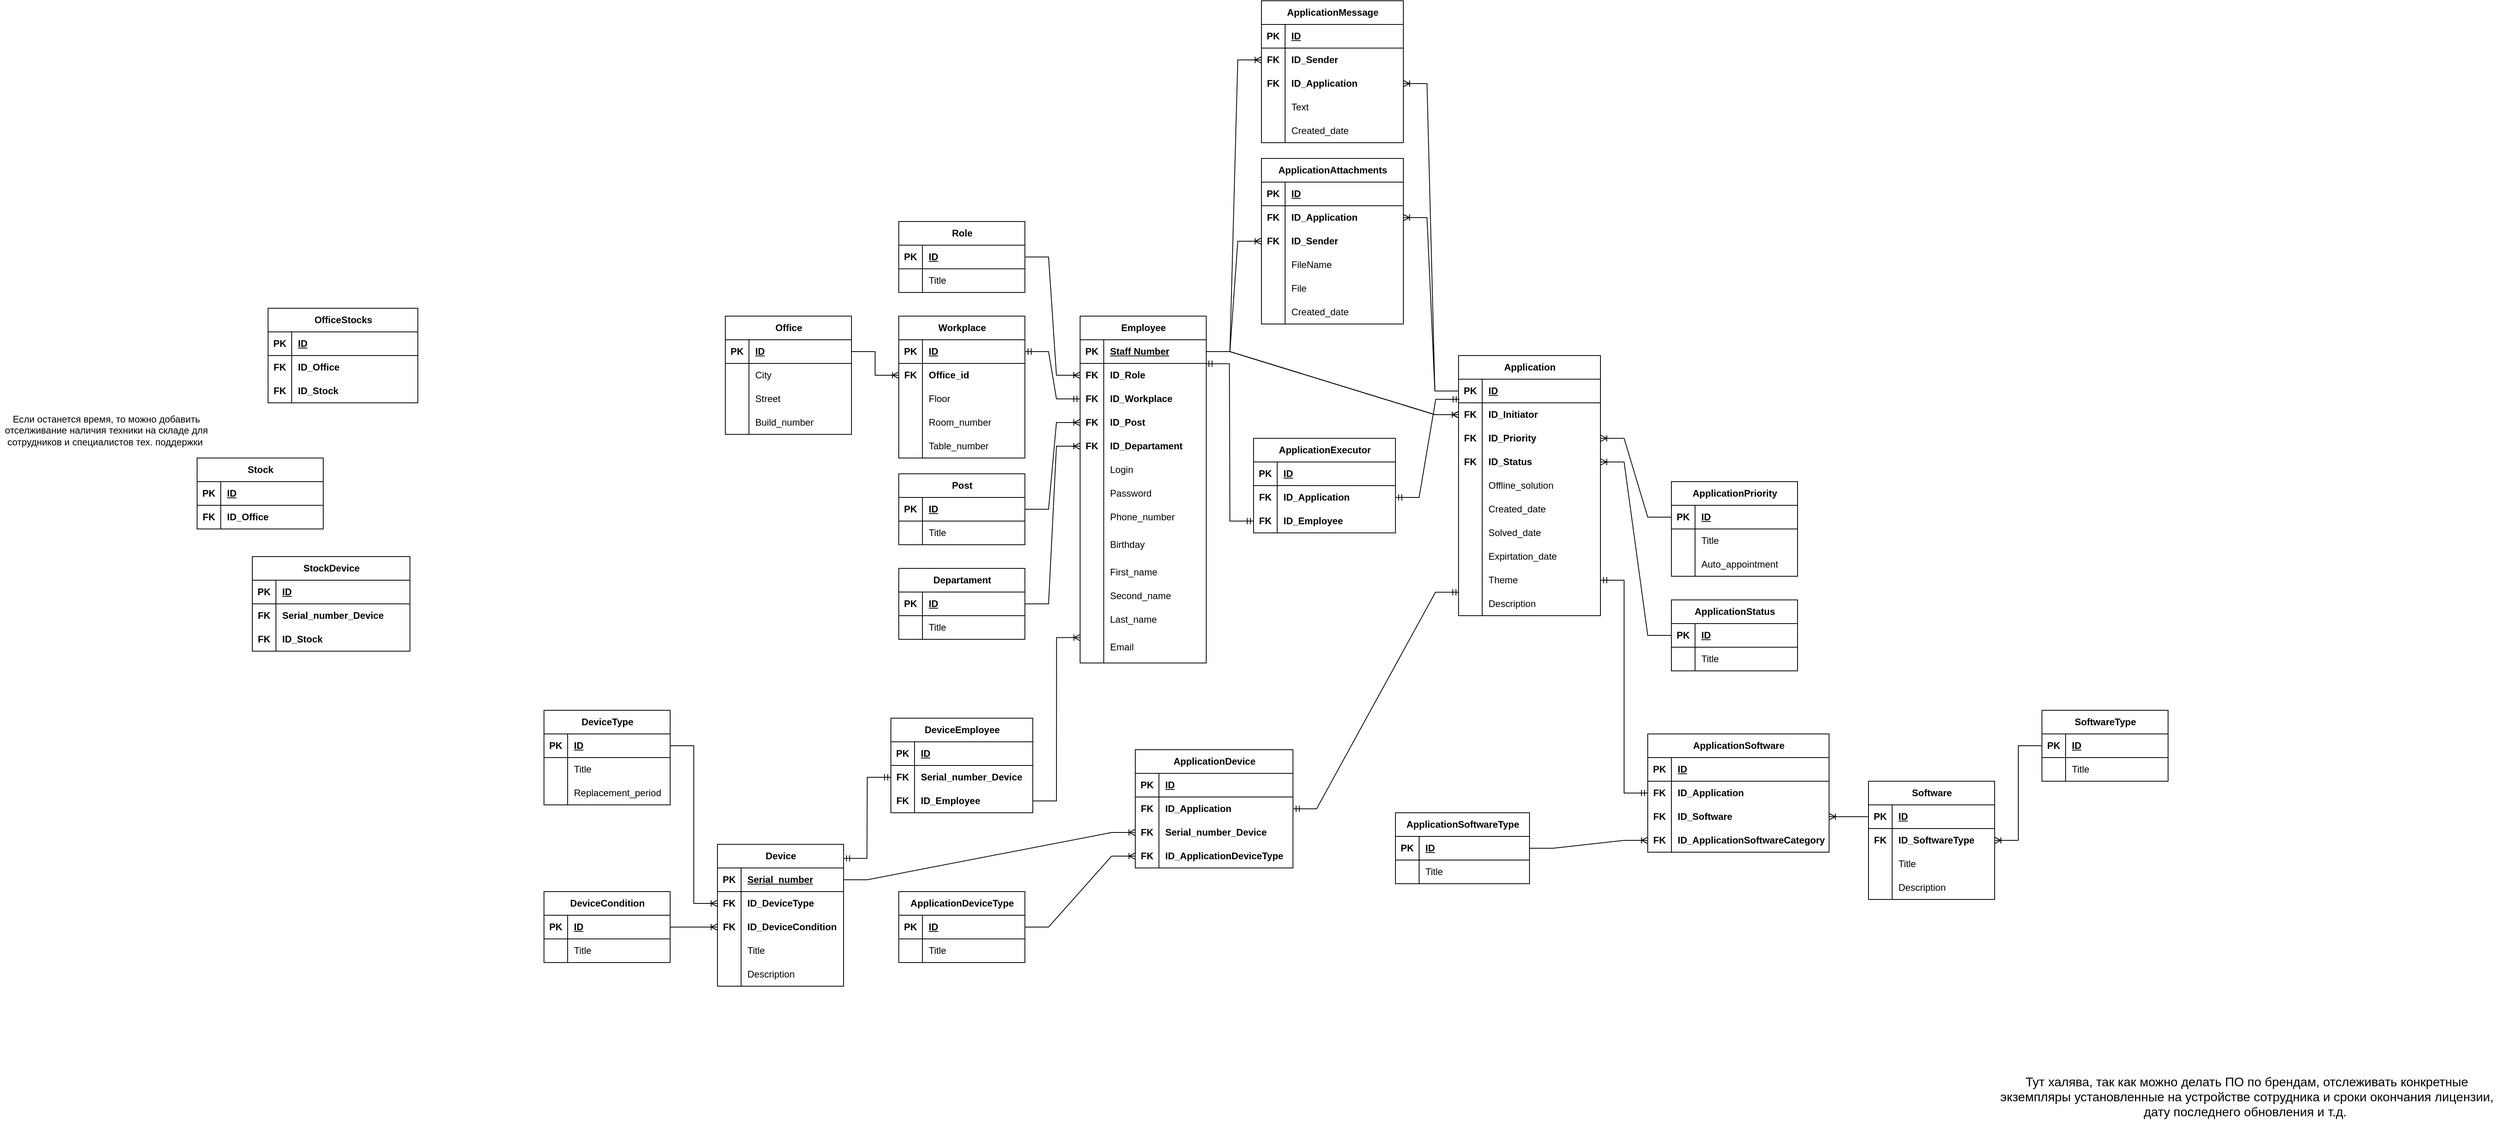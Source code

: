 <mxfile version="21.2.9" type="device" pages="2">
  <diagram id="dM6k2Sz8DPSRmijQd1VW" name="Страница 1">
    <mxGraphModel dx="7376" dy="3474" grid="1" gridSize="10" guides="1" tooltips="1" connect="1" arrows="1" fold="1" page="1" pageScale="1" pageWidth="1400" pageHeight="850" math="0" shadow="0">
      <root>
        <mxCell id="0" />
        <mxCell id="1" style="" parent="0" />
        <mxCell id="5MKcQgyfrYMd4MjP4VKm-5" value="Employee" style="shape=table;startSize=30;container=1;collapsible=1;childLayout=tableLayout;fixedRows=1;rowLines=0;fontStyle=1;align=center;resizeLast=1;html=1;" parent="1" vertex="1">
          <mxGeometry x="440" y="160" width="160" height="440" as="geometry" />
        </mxCell>
        <mxCell id="5MKcQgyfrYMd4MjP4VKm-6" value="" style="shape=tableRow;horizontal=0;startSize=0;swimlaneHead=0;swimlaneBody=0;fillColor=none;collapsible=0;dropTarget=0;points=[[0,0.5],[1,0.5]];portConstraint=eastwest;top=0;left=0;right=0;bottom=1;" parent="5MKcQgyfrYMd4MjP4VKm-5" vertex="1">
          <mxGeometry y="30" width="160" height="30" as="geometry" />
        </mxCell>
        <mxCell id="5MKcQgyfrYMd4MjP4VKm-7" value="PK" style="shape=partialRectangle;connectable=0;fillColor=none;top=0;left=0;bottom=0;right=0;fontStyle=1;overflow=hidden;whiteSpace=wrap;html=1;" parent="5MKcQgyfrYMd4MjP4VKm-6" vertex="1">
          <mxGeometry width="30" height="30" as="geometry">
            <mxRectangle width="30" height="30" as="alternateBounds" />
          </mxGeometry>
        </mxCell>
        <mxCell id="5MKcQgyfrYMd4MjP4VKm-8" value="Staff Number" style="shape=partialRectangle;connectable=0;fillColor=none;top=0;left=0;bottom=0;right=0;align=left;spacingLeft=6;fontStyle=5;overflow=hidden;whiteSpace=wrap;html=1;" parent="5MKcQgyfrYMd4MjP4VKm-6" vertex="1">
          <mxGeometry x="30" width="130" height="30" as="geometry">
            <mxRectangle width="130" height="30" as="alternateBounds" />
          </mxGeometry>
        </mxCell>
        <mxCell id="5MKcQgyfrYMd4MjP4VKm-9" value="" style="shape=tableRow;horizontal=0;startSize=0;swimlaneHead=0;swimlaneBody=0;fillColor=none;collapsible=0;dropTarget=0;points=[[0,0.5],[1,0.5]];portConstraint=eastwest;top=0;left=0;right=0;bottom=0;" parent="5MKcQgyfrYMd4MjP4VKm-5" vertex="1">
          <mxGeometry y="60" width="160" height="30" as="geometry" />
        </mxCell>
        <mxCell id="5MKcQgyfrYMd4MjP4VKm-10" value="&lt;b&gt;FK&lt;/b&gt;" style="shape=partialRectangle;connectable=0;fillColor=none;top=0;left=0;bottom=0;right=0;editable=1;overflow=hidden;whiteSpace=wrap;html=1;" parent="5MKcQgyfrYMd4MjP4VKm-9" vertex="1">
          <mxGeometry width="30" height="30" as="geometry">
            <mxRectangle width="30" height="30" as="alternateBounds" />
          </mxGeometry>
        </mxCell>
        <mxCell id="5MKcQgyfrYMd4MjP4VKm-11" value="&lt;b&gt;ID_Role&lt;/b&gt;" style="shape=partialRectangle;connectable=0;fillColor=none;top=0;left=0;bottom=0;right=0;align=left;spacingLeft=6;overflow=hidden;whiteSpace=wrap;html=1;" parent="5MKcQgyfrYMd4MjP4VKm-9" vertex="1">
          <mxGeometry x="30" width="130" height="30" as="geometry">
            <mxRectangle width="130" height="30" as="alternateBounds" />
          </mxGeometry>
        </mxCell>
        <mxCell id="6KVMoN79dzI_-kLWtau2-7" value="" style="shape=tableRow;horizontal=0;startSize=0;swimlaneHead=0;swimlaneBody=0;fillColor=none;collapsible=0;dropTarget=0;points=[[0,0.5],[1,0.5]];portConstraint=eastwest;top=0;left=0;right=0;bottom=0;" parent="5MKcQgyfrYMd4MjP4VKm-5" vertex="1">
          <mxGeometry y="90" width="160" height="30" as="geometry" />
        </mxCell>
        <mxCell id="6KVMoN79dzI_-kLWtau2-8" value="&lt;b&gt;FK&lt;/b&gt;" style="shape=partialRectangle;connectable=0;fillColor=none;top=0;left=0;bottom=0;right=0;editable=1;overflow=hidden;whiteSpace=wrap;html=1;" parent="6KVMoN79dzI_-kLWtau2-7" vertex="1">
          <mxGeometry width="30" height="30" as="geometry">
            <mxRectangle width="30" height="30" as="alternateBounds" />
          </mxGeometry>
        </mxCell>
        <mxCell id="6KVMoN79dzI_-kLWtau2-9" value="&lt;b&gt;ID_Workplace&lt;/b&gt;" style="shape=partialRectangle;connectable=0;fillColor=none;top=0;left=0;bottom=0;right=0;align=left;spacingLeft=6;overflow=hidden;whiteSpace=wrap;html=1;" parent="6KVMoN79dzI_-kLWtau2-7" vertex="1">
          <mxGeometry x="30" width="130" height="30" as="geometry">
            <mxRectangle width="130" height="30" as="alternateBounds" />
          </mxGeometry>
        </mxCell>
        <mxCell id="0S7V_yNSTOixAmTip5iW-77" value="" style="shape=tableRow;horizontal=0;startSize=0;swimlaneHead=0;swimlaneBody=0;fillColor=none;collapsible=0;dropTarget=0;points=[[0,0.5],[1,0.5]];portConstraint=eastwest;top=0;left=0;right=0;bottom=0;" parent="5MKcQgyfrYMd4MjP4VKm-5" vertex="1">
          <mxGeometry y="120" width="160" height="30" as="geometry" />
        </mxCell>
        <mxCell id="0S7V_yNSTOixAmTip5iW-78" value="&lt;b&gt;FK&lt;/b&gt;" style="shape=partialRectangle;connectable=0;fillColor=none;top=0;left=0;bottom=0;right=0;editable=1;overflow=hidden;whiteSpace=wrap;html=1;" parent="0S7V_yNSTOixAmTip5iW-77" vertex="1">
          <mxGeometry width="30" height="30" as="geometry">
            <mxRectangle width="30" height="30" as="alternateBounds" />
          </mxGeometry>
        </mxCell>
        <mxCell id="0S7V_yNSTOixAmTip5iW-79" value="&lt;b&gt;ID_Post&lt;/b&gt;" style="shape=partialRectangle;connectable=0;fillColor=none;top=0;left=0;bottom=0;right=0;align=left;spacingLeft=6;overflow=hidden;whiteSpace=wrap;html=1;" parent="0S7V_yNSTOixAmTip5iW-77" vertex="1">
          <mxGeometry x="30" width="130" height="30" as="geometry">
            <mxRectangle width="130" height="30" as="alternateBounds" />
          </mxGeometry>
        </mxCell>
        <mxCell id="0S7V_yNSTOixAmTip5iW-80" value="" style="shape=tableRow;horizontal=0;startSize=0;swimlaneHead=0;swimlaneBody=0;fillColor=none;collapsible=0;dropTarget=0;points=[[0,0.5],[1,0.5]];portConstraint=eastwest;top=0;left=0;right=0;bottom=0;" parent="5MKcQgyfrYMd4MjP4VKm-5" vertex="1">
          <mxGeometry y="150" width="160" height="30" as="geometry" />
        </mxCell>
        <mxCell id="0S7V_yNSTOixAmTip5iW-81" value="&lt;b&gt;FK&lt;/b&gt;" style="shape=partialRectangle;connectable=0;fillColor=none;top=0;left=0;bottom=0;right=0;editable=1;overflow=hidden;whiteSpace=wrap;html=1;" parent="0S7V_yNSTOixAmTip5iW-80" vertex="1">
          <mxGeometry width="30" height="30" as="geometry">
            <mxRectangle width="30" height="30" as="alternateBounds" />
          </mxGeometry>
        </mxCell>
        <mxCell id="0S7V_yNSTOixAmTip5iW-82" value="&lt;b&gt;ID_Departament&lt;/b&gt;" style="shape=partialRectangle;connectable=0;fillColor=none;top=0;left=0;bottom=0;right=0;align=left;spacingLeft=6;overflow=hidden;whiteSpace=wrap;html=1;" parent="0S7V_yNSTOixAmTip5iW-80" vertex="1">
          <mxGeometry x="30" width="130" height="30" as="geometry">
            <mxRectangle width="130" height="30" as="alternateBounds" />
          </mxGeometry>
        </mxCell>
        <mxCell id="5MKcQgyfrYMd4MjP4VKm-12" value="" style="shape=tableRow;horizontal=0;startSize=0;swimlaneHead=0;swimlaneBody=0;fillColor=none;collapsible=0;dropTarget=0;points=[[0,0.5],[1,0.5]];portConstraint=eastwest;top=0;left=0;right=0;bottom=0;" parent="5MKcQgyfrYMd4MjP4VKm-5" vertex="1">
          <mxGeometry y="180" width="160" height="30" as="geometry" />
        </mxCell>
        <mxCell id="5MKcQgyfrYMd4MjP4VKm-13" value="" style="shape=partialRectangle;connectable=0;fillColor=none;top=0;left=0;bottom=0;right=0;editable=1;overflow=hidden;whiteSpace=wrap;html=1;" parent="5MKcQgyfrYMd4MjP4VKm-12" vertex="1">
          <mxGeometry width="30" height="30" as="geometry">
            <mxRectangle width="30" height="30" as="alternateBounds" />
          </mxGeometry>
        </mxCell>
        <mxCell id="5MKcQgyfrYMd4MjP4VKm-14" value="Login" style="shape=partialRectangle;connectable=0;fillColor=none;top=0;left=0;bottom=0;right=0;align=left;spacingLeft=6;overflow=hidden;whiteSpace=wrap;html=1;" parent="5MKcQgyfrYMd4MjP4VKm-12" vertex="1">
          <mxGeometry x="30" width="130" height="30" as="geometry">
            <mxRectangle width="130" height="30" as="alternateBounds" />
          </mxGeometry>
        </mxCell>
        <mxCell id="5MKcQgyfrYMd4MjP4VKm-15" value="" style="shape=tableRow;horizontal=0;startSize=0;swimlaneHead=0;swimlaneBody=0;fillColor=none;collapsible=0;dropTarget=0;points=[[0,0.5],[1,0.5]];portConstraint=eastwest;top=0;left=0;right=0;bottom=0;" parent="5MKcQgyfrYMd4MjP4VKm-5" vertex="1">
          <mxGeometry y="210" width="160" height="30" as="geometry" />
        </mxCell>
        <mxCell id="5MKcQgyfrYMd4MjP4VKm-16" value="" style="shape=partialRectangle;connectable=0;fillColor=none;top=0;left=0;bottom=0;right=0;editable=1;overflow=hidden;whiteSpace=wrap;html=1;" parent="5MKcQgyfrYMd4MjP4VKm-15" vertex="1">
          <mxGeometry width="30" height="30" as="geometry">
            <mxRectangle width="30" height="30" as="alternateBounds" />
          </mxGeometry>
        </mxCell>
        <mxCell id="5MKcQgyfrYMd4MjP4VKm-17" value="Password" style="shape=partialRectangle;connectable=0;fillColor=none;top=0;left=0;bottom=0;right=0;align=left;spacingLeft=6;overflow=hidden;whiteSpace=wrap;html=1;" parent="5MKcQgyfrYMd4MjP4VKm-15" vertex="1">
          <mxGeometry x="30" width="130" height="30" as="geometry">
            <mxRectangle width="130" height="30" as="alternateBounds" />
          </mxGeometry>
        </mxCell>
        <mxCell id="5MKcQgyfrYMd4MjP4VKm-31" value="" style="shape=tableRow;horizontal=0;startSize=0;swimlaneHead=0;swimlaneBody=0;fillColor=none;collapsible=0;dropTarget=0;points=[[0,0.5],[1,0.5]];portConstraint=eastwest;top=0;left=0;right=0;bottom=0;" parent="5MKcQgyfrYMd4MjP4VKm-5" vertex="1">
          <mxGeometry y="240" width="160" height="30" as="geometry" />
        </mxCell>
        <mxCell id="5MKcQgyfrYMd4MjP4VKm-32" value="" style="shape=partialRectangle;connectable=0;fillColor=none;top=0;left=0;bottom=0;right=0;editable=1;overflow=hidden;whiteSpace=wrap;html=1;" parent="5MKcQgyfrYMd4MjP4VKm-31" vertex="1">
          <mxGeometry width="30" height="30" as="geometry">
            <mxRectangle width="30" height="30" as="alternateBounds" />
          </mxGeometry>
        </mxCell>
        <mxCell id="5MKcQgyfrYMd4MjP4VKm-33" value="Phone_number" style="shape=partialRectangle;connectable=0;fillColor=none;top=0;left=0;bottom=0;right=0;align=left;spacingLeft=6;overflow=hidden;whiteSpace=wrap;html=1;" parent="5MKcQgyfrYMd4MjP4VKm-31" vertex="1">
          <mxGeometry x="30" width="130" height="30" as="geometry">
            <mxRectangle width="130" height="30" as="alternateBounds" />
          </mxGeometry>
        </mxCell>
        <mxCell id="5MKcQgyfrYMd4MjP4VKm-56" value="" style="shape=tableRow;horizontal=0;startSize=0;swimlaneHead=0;swimlaneBody=0;fillColor=none;collapsible=0;dropTarget=0;points=[[0,0.5],[1,0.5]];portConstraint=eastwest;top=0;left=0;right=0;bottom=0;" parent="5MKcQgyfrYMd4MjP4VKm-5" vertex="1">
          <mxGeometry y="270" width="160" height="40" as="geometry" />
        </mxCell>
        <mxCell id="5MKcQgyfrYMd4MjP4VKm-57" value="" style="shape=partialRectangle;connectable=0;fillColor=none;top=0;left=0;bottom=0;right=0;editable=1;overflow=hidden;whiteSpace=wrap;html=1;" parent="5MKcQgyfrYMd4MjP4VKm-56" vertex="1">
          <mxGeometry width="30" height="40" as="geometry">
            <mxRectangle width="30" height="40" as="alternateBounds" />
          </mxGeometry>
        </mxCell>
        <mxCell id="5MKcQgyfrYMd4MjP4VKm-58" value="Birthday" style="shape=partialRectangle;connectable=0;fillColor=none;top=0;left=0;bottom=0;right=0;align=left;spacingLeft=6;overflow=hidden;whiteSpace=wrap;html=1;" parent="5MKcQgyfrYMd4MjP4VKm-56" vertex="1">
          <mxGeometry x="30" width="130" height="40" as="geometry">
            <mxRectangle width="130" height="40" as="alternateBounds" />
          </mxGeometry>
        </mxCell>
        <mxCell id="bPlK8C0eWLz1wMhKcp51-1" value="" style="shape=tableRow;horizontal=0;startSize=0;swimlaneHead=0;swimlaneBody=0;fillColor=none;collapsible=0;dropTarget=0;points=[[0,0.5],[1,0.5]];portConstraint=eastwest;top=0;left=0;right=0;bottom=0;" parent="5MKcQgyfrYMd4MjP4VKm-5" vertex="1">
          <mxGeometry y="310" width="160" height="30" as="geometry" />
        </mxCell>
        <mxCell id="bPlK8C0eWLz1wMhKcp51-2" value="" style="shape=partialRectangle;connectable=0;fillColor=none;top=0;left=0;bottom=0;right=0;editable=1;overflow=hidden;whiteSpace=wrap;html=1;" parent="bPlK8C0eWLz1wMhKcp51-1" vertex="1">
          <mxGeometry width="30" height="30" as="geometry">
            <mxRectangle width="30" height="30" as="alternateBounds" />
          </mxGeometry>
        </mxCell>
        <mxCell id="bPlK8C0eWLz1wMhKcp51-3" value="First_name" style="shape=partialRectangle;connectable=0;fillColor=none;top=0;left=0;bottom=0;right=0;align=left;spacingLeft=6;overflow=hidden;whiteSpace=wrap;html=1;" parent="bPlK8C0eWLz1wMhKcp51-1" vertex="1">
          <mxGeometry x="30" width="130" height="30" as="geometry">
            <mxRectangle width="130" height="30" as="alternateBounds" />
          </mxGeometry>
        </mxCell>
        <mxCell id="bPlK8C0eWLz1wMhKcp51-4" value="" style="shape=tableRow;horizontal=0;startSize=0;swimlaneHead=0;swimlaneBody=0;fillColor=none;collapsible=0;dropTarget=0;points=[[0,0.5],[1,0.5]];portConstraint=eastwest;top=0;left=0;right=0;bottom=0;" parent="5MKcQgyfrYMd4MjP4VKm-5" vertex="1">
          <mxGeometry y="340" width="160" height="30" as="geometry" />
        </mxCell>
        <mxCell id="bPlK8C0eWLz1wMhKcp51-5" value="" style="shape=partialRectangle;connectable=0;fillColor=none;top=0;left=0;bottom=0;right=0;editable=1;overflow=hidden;whiteSpace=wrap;html=1;" parent="bPlK8C0eWLz1wMhKcp51-4" vertex="1">
          <mxGeometry width="30" height="30" as="geometry">
            <mxRectangle width="30" height="30" as="alternateBounds" />
          </mxGeometry>
        </mxCell>
        <mxCell id="bPlK8C0eWLz1wMhKcp51-6" value="Second_name" style="shape=partialRectangle;connectable=0;fillColor=none;top=0;left=0;bottom=0;right=0;align=left;spacingLeft=6;overflow=hidden;whiteSpace=wrap;html=1;" parent="bPlK8C0eWLz1wMhKcp51-4" vertex="1">
          <mxGeometry x="30" width="130" height="30" as="geometry">
            <mxRectangle width="130" height="30" as="alternateBounds" />
          </mxGeometry>
        </mxCell>
        <mxCell id="bPlK8C0eWLz1wMhKcp51-11" value="" style="shape=tableRow;horizontal=0;startSize=0;swimlaneHead=0;swimlaneBody=0;fillColor=none;collapsible=0;dropTarget=0;points=[[0,0.5],[1,0.5]];portConstraint=eastwest;top=0;left=0;right=0;bottom=0;" parent="5MKcQgyfrYMd4MjP4VKm-5" vertex="1">
          <mxGeometry y="370" width="160" height="30" as="geometry" />
        </mxCell>
        <mxCell id="bPlK8C0eWLz1wMhKcp51-12" value="" style="shape=partialRectangle;connectable=0;fillColor=none;top=0;left=0;bottom=0;right=0;editable=1;overflow=hidden;whiteSpace=wrap;html=1;" parent="bPlK8C0eWLz1wMhKcp51-11" vertex="1">
          <mxGeometry width="30" height="30" as="geometry">
            <mxRectangle width="30" height="30" as="alternateBounds" />
          </mxGeometry>
        </mxCell>
        <mxCell id="bPlK8C0eWLz1wMhKcp51-13" value="Last_name" style="shape=partialRectangle;connectable=0;fillColor=none;top=0;left=0;bottom=0;right=0;align=left;spacingLeft=6;overflow=hidden;whiteSpace=wrap;html=1;" parent="bPlK8C0eWLz1wMhKcp51-11" vertex="1">
          <mxGeometry x="30" width="130" height="30" as="geometry">
            <mxRectangle width="130" height="30" as="alternateBounds" />
          </mxGeometry>
        </mxCell>
        <mxCell id="bPlK8C0eWLz1wMhKcp51-14" value="" style="shape=tableRow;horizontal=0;startSize=0;swimlaneHead=0;swimlaneBody=0;fillColor=none;collapsible=0;dropTarget=0;points=[[0,0.5],[1,0.5]];portConstraint=eastwest;top=0;left=0;right=0;bottom=0;" parent="5MKcQgyfrYMd4MjP4VKm-5" vertex="1">
          <mxGeometry y="400" width="160" height="40" as="geometry" />
        </mxCell>
        <mxCell id="bPlK8C0eWLz1wMhKcp51-15" value="" style="shape=partialRectangle;connectable=0;fillColor=none;top=0;left=0;bottom=0;right=0;editable=1;overflow=hidden;whiteSpace=wrap;html=1;" parent="bPlK8C0eWLz1wMhKcp51-14" vertex="1">
          <mxGeometry width="30" height="40" as="geometry">
            <mxRectangle width="30" height="40" as="alternateBounds" />
          </mxGeometry>
        </mxCell>
        <mxCell id="bPlK8C0eWLz1wMhKcp51-16" value="Email" style="shape=partialRectangle;connectable=0;fillColor=none;top=0;left=0;bottom=0;right=0;align=left;spacingLeft=6;overflow=hidden;whiteSpace=wrap;html=1;" parent="bPlK8C0eWLz1wMhKcp51-14" vertex="1">
          <mxGeometry x="30" width="130" height="40" as="geometry">
            <mxRectangle width="130" height="40" as="alternateBounds" />
          </mxGeometry>
        </mxCell>
        <mxCell id="5MKcQgyfrYMd4MjP4VKm-18" value="Role" style="shape=table;startSize=30;container=1;collapsible=1;childLayout=tableLayout;fixedRows=1;rowLines=0;fontStyle=1;align=center;resizeLast=1;html=1;" parent="1" vertex="1">
          <mxGeometry x="210" y="40" width="160" height="90" as="geometry" />
        </mxCell>
        <mxCell id="5MKcQgyfrYMd4MjP4VKm-19" value="" style="shape=tableRow;horizontal=0;startSize=0;swimlaneHead=0;swimlaneBody=0;fillColor=none;collapsible=0;dropTarget=0;points=[[0,0.5],[1,0.5]];portConstraint=eastwest;top=0;left=0;right=0;bottom=1;" parent="5MKcQgyfrYMd4MjP4VKm-18" vertex="1">
          <mxGeometry y="30" width="160" height="30" as="geometry" />
        </mxCell>
        <mxCell id="5MKcQgyfrYMd4MjP4VKm-20" value="PK" style="shape=partialRectangle;connectable=0;fillColor=none;top=0;left=0;bottom=0;right=0;fontStyle=1;overflow=hidden;whiteSpace=wrap;html=1;" parent="5MKcQgyfrYMd4MjP4VKm-19" vertex="1">
          <mxGeometry width="30" height="30" as="geometry">
            <mxRectangle width="30" height="30" as="alternateBounds" />
          </mxGeometry>
        </mxCell>
        <mxCell id="5MKcQgyfrYMd4MjP4VKm-21" value="ID" style="shape=partialRectangle;connectable=0;fillColor=none;top=0;left=0;bottom=0;right=0;align=left;spacingLeft=6;fontStyle=5;overflow=hidden;whiteSpace=wrap;html=1;" parent="5MKcQgyfrYMd4MjP4VKm-19" vertex="1">
          <mxGeometry x="30" width="130" height="30" as="geometry">
            <mxRectangle width="130" height="30" as="alternateBounds" />
          </mxGeometry>
        </mxCell>
        <mxCell id="5MKcQgyfrYMd4MjP4VKm-25" value="" style="shape=tableRow;horizontal=0;startSize=0;swimlaneHead=0;swimlaneBody=0;fillColor=none;collapsible=0;dropTarget=0;points=[[0,0.5],[1,0.5]];portConstraint=eastwest;top=0;left=0;right=0;bottom=0;" parent="5MKcQgyfrYMd4MjP4VKm-18" vertex="1">
          <mxGeometry y="60" width="160" height="30" as="geometry" />
        </mxCell>
        <mxCell id="5MKcQgyfrYMd4MjP4VKm-26" value="" style="shape=partialRectangle;connectable=0;fillColor=none;top=0;left=0;bottom=0;right=0;editable=1;overflow=hidden;whiteSpace=wrap;html=1;" parent="5MKcQgyfrYMd4MjP4VKm-25" vertex="1">
          <mxGeometry width="30" height="30" as="geometry">
            <mxRectangle width="30" height="30" as="alternateBounds" />
          </mxGeometry>
        </mxCell>
        <mxCell id="5MKcQgyfrYMd4MjP4VKm-27" value="Title" style="shape=partialRectangle;connectable=0;fillColor=none;top=0;left=0;bottom=0;right=0;align=left;spacingLeft=6;overflow=hidden;whiteSpace=wrap;html=1;" parent="5MKcQgyfrYMd4MjP4VKm-25" vertex="1">
          <mxGeometry x="30" width="130" height="30" as="geometry">
            <mxRectangle width="130" height="30" as="alternateBounds" />
          </mxGeometry>
        </mxCell>
        <mxCell id="5MKcQgyfrYMd4MjP4VKm-34" value="Office" style="shape=table;startSize=30;container=1;collapsible=1;childLayout=tableLayout;fixedRows=1;rowLines=0;fontStyle=1;align=center;resizeLast=1;html=1;" parent="1" vertex="1">
          <mxGeometry x="-10" y="160" width="160" height="150" as="geometry" />
        </mxCell>
        <mxCell id="5MKcQgyfrYMd4MjP4VKm-35" value="" style="shape=tableRow;horizontal=0;startSize=0;swimlaneHead=0;swimlaneBody=0;fillColor=none;collapsible=0;dropTarget=0;points=[[0,0.5],[1,0.5]];portConstraint=eastwest;top=0;left=0;right=0;bottom=1;" parent="5MKcQgyfrYMd4MjP4VKm-34" vertex="1">
          <mxGeometry y="30" width="160" height="30" as="geometry" />
        </mxCell>
        <mxCell id="5MKcQgyfrYMd4MjP4VKm-36" value="PK" style="shape=partialRectangle;connectable=0;fillColor=none;top=0;left=0;bottom=0;right=0;fontStyle=1;overflow=hidden;whiteSpace=wrap;html=1;" parent="5MKcQgyfrYMd4MjP4VKm-35" vertex="1">
          <mxGeometry width="30" height="30" as="geometry">
            <mxRectangle width="30" height="30" as="alternateBounds" />
          </mxGeometry>
        </mxCell>
        <mxCell id="5MKcQgyfrYMd4MjP4VKm-37" value="ID" style="shape=partialRectangle;connectable=0;fillColor=none;top=0;left=0;bottom=0;right=0;align=left;spacingLeft=6;fontStyle=5;overflow=hidden;whiteSpace=wrap;html=1;" parent="5MKcQgyfrYMd4MjP4VKm-35" vertex="1">
          <mxGeometry x="30" width="130" height="30" as="geometry">
            <mxRectangle width="130" height="30" as="alternateBounds" />
          </mxGeometry>
        </mxCell>
        <mxCell id="5MKcQgyfrYMd4MjP4VKm-38" value="" style="shape=tableRow;horizontal=0;startSize=0;swimlaneHead=0;swimlaneBody=0;fillColor=none;collapsible=0;dropTarget=0;points=[[0,0.5],[1,0.5]];portConstraint=eastwest;top=0;left=0;right=0;bottom=0;" parent="5MKcQgyfrYMd4MjP4VKm-34" vertex="1">
          <mxGeometry y="60" width="160" height="30" as="geometry" />
        </mxCell>
        <mxCell id="5MKcQgyfrYMd4MjP4VKm-39" value="" style="shape=partialRectangle;connectable=0;fillColor=none;top=0;left=0;bottom=0;right=0;editable=1;overflow=hidden;whiteSpace=wrap;html=1;" parent="5MKcQgyfrYMd4MjP4VKm-38" vertex="1">
          <mxGeometry width="30" height="30" as="geometry">
            <mxRectangle width="30" height="30" as="alternateBounds" />
          </mxGeometry>
        </mxCell>
        <mxCell id="5MKcQgyfrYMd4MjP4VKm-40" value="City" style="shape=partialRectangle;connectable=0;fillColor=none;top=0;left=0;bottom=0;right=0;align=left;spacingLeft=6;overflow=hidden;whiteSpace=wrap;html=1;" parent="5MKcQgyfrYMd4MjP4VKm-38" vertex="1">
          <mxGeometry x="30" width="130" height="30" as="geometry">
            <mxRectangle width="130" height="30" as="alternateBounds" />
          </mxGeometry>
        </mxCell>
        <mxCell id="5MKcQgyfrYMd4MjP4VKm-41" value="" style="shape=tableRow;horizontal=0;startSize=0;swimlaneHead=0;swimlaneBody=0;fillColor=none;collapsible=0;dropTarget=0;points=[[0,0.5],[1,0.5]];portConstraint=eastwest;top=0;left=0;right=0;bottom=0;" parent="5MKcQgyfrYMd4MjP4VKm-34" vertex="1">
          <mxGeometry y="90" width="160" height="30" as="geometry" />
        </mxCell>
        <mxCell id="5MKcQgyfrYMd4MjP4VKm-42" value="" style="shape=partialRectangle;connectable=0;fillColor=none;top=0;left=0;bottom=0;right=0;editable=1;overflow=hidden;whiteSpace=wrap;html=1;" parent="5MKcQgyfrYMd4MjP4VKm-41" vertex="1">
          <mxGeometry width="30" height="30" as="geometry">
            <mxRectangle width="30" height="30" as="alternateBounds" />
          </mxGeometry>
        </mxCell>
        <mxCell id="5MKcQgyfrYMd4MjP4VKm-43" value="Street" style="shape=partialRectangle;connectable=0;fillColor=none;top=0;left=0;bottom=0;right=0;align=left;spacingLeft=6;overflow=hidden;whiteSpace=wrap;html=1;" parent="5MKcQgyfrYMd4MjP4VKm-41" vertex="1">
          <mxGeometry x="30" width="130" height="30" as="geometry">
            <mxRectangle width="130" height="30" as="alternateBounds" />
          </mxGeometry>
        </mxCell>
        <mxCell id="5MKcQgyfrYMd4MjP4VKm-44" value="" style="shape=tableRow;horizontal=0;startSize=0;swimlaneHead=0;swimlaneBody=0;fillColor=none;collapsible=0;dropTarget=0;points=[[0,0.5],[1,0.5]];portConstraint=eastwest;top=0;left=0;right=0;bottom=0;" parent="5MKcQgyfrYMd4MjP4VKm-34" vertex="1">
          <mxGeometry y="120" width="160" height="30" as="geometry" />
        </mxCell>
        <mxCell id="5MKcQgyfrYMd4MjP4VKm-45" value="" style="shape=partialRectangle;connectable=0;fillColor=none;top=0;left=0;bottom=0;right=0;editable=1;overflow=hidden;whiteSpace=wrap;html=1;" parent="5MKcQgyfrYMd4MjP4VKm-44" vertex="1">
          <mxGeometry width="30" height="30" as="geometry">
            <mxRectangle width="30" height="30" as="alternateBounds" />
          </mxGeometry>
        </mxCell>
        <mxCell id="5MKcQgyfrYMd4MjP4VKm-46" value="Build_number" style="shape=partialRectangle;connectable=0;fillColor=none;top=0;left=0;bottom=0;right=0;align=left;spacingLeft=6;overflow=hidden;whiteSpace=wrap;html=1;" parent="5MKcQgyfrYMd4MjP4VKm-44" vertex="1">
          <mxGeometry x="30" width="130" height="30" as="geometry">
            <mxRectangle width="130" height="30" as="alternateBounds" />
          </mxGeometry>
        </mxCell>
        <mxCell id="5MKcQgyfrYMd4MjP4VKm-59" value="Workplace" style="shape=table;startSize=30;container=1;collapsible=1;childLayout=tableLayout;fixedRows=1;rowLines=0;fontStyle=1;align=center;resizeLast=1;html=1;" parent="1" vertex="1">
          <mxGeometry x="210" y="160" width="160" height="180" as="geometry" />
        </mxCell>
        <mxCell id="5MKcQgyfrYMd4MjP4VKm-60" value="" style="shape=tableRow;horizontal=0;startSize=0;swimlaneHead=0;swimlaneBody=0;fillColor=none;collapsible=0;dropTarget=0;points=[[0,0.5],[1,0.5]];portConstraint=eastwest;top=0;left=0;right=0;bottom=1;" parent="5MKcQgyfrYMd4MjP4VKm-59" vertex="1">
          <mxGeometry y="30" width="160" height="30" as="geometry" />
        </mxCell>
        <mxCell id="5MKcQgyfrYMd4MjP4VKm-61" value="PK" style="shape=partialRectangle;connectable=0;fillColor=none;top=0;left=0;bottom=0;right=0;fontStyle=1;overflow=hidden;whiteSpace=wrap;html=1;" parent="5MKcQgyfrYMd4MjP4VKm-60" vertex="1">
          <mxGeometry width="30" height="30" as="geometry">
            <mxRectangle width="30" height="30" as="alternateBounds" />
          </mxGeometry>
        </mxCell>
        <mxCell id="5MKcQgyfrYMd4MjP4VKm-62" value="ID" style="shape=partialRectangle;connectable=0;fillColor=none;top=0;left=0;bottom=0;right=0;align=left;spacingLeft=6;fontStyle=5;overflow=hidden;whiteSpace=wrap;html=1;" parent="5MKcQgyfrYMd4MjP4VKm-60" vertex="1">
          <mxGeometry x="30" width="130" height="30" as="geometry">
            <mxRectangle width="130" height="30" as="alternateBounds" />
          </mxGeometry>
        </mxCell>
        <mxCell id="5MKcQgyfrYMd4MjP4VKm-63" value="" style="shape=tableRow;horizontal=0;startSize=0;swimlaneHead=0;swimlaneBody=0;fillColor=none;collapsible=0;dropTarget=0;points=[[0,0.5],[1,0.5]];portConstraint=eastwest;top=0;left=0;right=0;bottom=0;" parent="5MKcQgyfrYMd4MjP4VKm-59" vertex="1">
          <mxGeometry y="60" width="160" height="30" as="geometry" />
        </mxCell>
        <mxCell id="5MKcQgyfrYMd4MjP4VKm-64" value="&lt;b&gt;FK&lt;/b&gt;" style="shape=partialRectangle;connectable=0;fillColor=none;top=0;left=0;bottom=0;right=0;editable=1;overflow=hidden;whiteSpace=wrap;html=1;" parent="5MKcQgyfrYMd4MjP4VKm-63" vertex="1">
          <mxGeometry width="30" height="30" as="geometry">
            <mxRectangle width="30" height="30" as="alternateBounds" />
          </mxGeometry>
        </mxCell>
        <mxCell id="5MKcQgyfrYMd4MjP4VKm-65" value="&lt;b&gt;Office_id&lt;/b&gt;" style="shape=partialRectangle;connectable=0;fillColor=none;top=0;left=0;bottom=0;right=0;align=left;spacingLeft=6;overflow=hidden;whiteSpace=wrap;html=1;" parent="5MKcQgyfrYMd4MjP4VKm-63" vertex="1">
          <mxGeometry x="30" width="130" height="30" as="geometry">
            <mxRectangle width="130" height="30" as="alternateBounds" />
          </mxGeometry>
        </mxCell>
        <mxCell id="5MKcQgyfrYMd4MjP4VKm-66" value="" style="shape=tableRow;horizontal=0;startSize=0;swimlaneHead=0;swimlaneBody=0;fillColor=none;collapsible=0;dropTarget=0;points=[[0,0.5],[1,0.5]];portConstraint=eastwest;top=0;left=0;right=0;bottom=0;" parent="5MKcQgyfrYMd4MjP4VKm-59" vertex="1">
          <mxGeometry y="90" width="160" height="30" as="geometry" />
        </mxCell>
        <mxCell id="5MKcQgyfrYMd4MjP4VKm-67" value="" style="shape=partialRectangle;connectable=0;fillColor=none;top=0;left=0;bottom=0;right=0;editable=1;overflow=hidden;whiteSpace=wrap;html=1;" parent="5MKcQgyfrYMd4MjP4VKm-66" vertex="1">
          <mxGeometry width="30" height="30" as="geometry">
            <mxRectangle width="30" height="30" as="alternateBounds" />
          </mxGeometry>
        </mxCell>
        <mxCell id="5MKcQgyfrYMd4MjP4VKm-68" value="Floor" style="shape=partialRectangle;connectable=0;fillColor=none;top=0;left=0;bottom=0;right=0;align=left;spacingLeft=6;overflow=hidden;whiteSpace=wrap;html=1;" parent="5MKcQgyfrYMd4MjP4VKm-66" vertex="1">
          <mxGeometry x="30" width="130" height="30" as="geometry">
            <mxRectangle width="130" height="30" as="alternateBounds" />
          </mxGeometry>
        </mxCell>
        <mxCell id="5MKcQgyfrYMd4MjP4VKm-69" value="" style="shape=tableRow;horizontal=0;startSize=0;swimlaneHead=0;swimlaneBody=0;fillColor=none;collapsible=0;dropTarget=0;points=[[0,0.5],[1,0.5]];portConstraint=eastwest;top=0;left=0;right=0;bottom=0;" parent="5MKcQgyfrYMd4MjP4VKm-59" vertex="1">
          <mxGeometry y="120" width="160" height="30" as="geometry" />
        </mxCell>
        <mxCell id="5MKcQgyfrYMd4MjP4VKm-70" value="" style="shape=partialRectangle;connectable=0;fillColor=none;top=0;left=0;bottom=0;right=0;editable=1;overflow=hidden;whiteSpace=wrap;html=1;" parent="5MKcQgyfrYMd4MjP4VKm-69" vertex="1">
          <mxGeometry width="30" height="30" as="geometry">
            <mxRectangle width="30" height="30" as="alternateBounds" />
          </mxGeometry>
        </mxCell>
        <mxCell id="5MKcQgyfrYMd4MjP4VKm-71" value="Room_number" style="shape=partialRectangle;connectable=0;fillColor=none;top=0;left=0;bottom=0;right=0;align=left;spacingLeft=6;overflow=hidden;whiteSpace=wrap;html=1;" parent="5MKcQgyfrYMd4MjP4VKm-69" vertex="1">
          <mxGeometry x="30" width="130" height="30" as="geometry">
            <mxRectangle width="130" height="30" as="alternateBounds" />
          </mxGeometry>
        </mxCell>
        <mxCell id="5MKcQgyfrYMd4MjP4VKm-72" value="" style="shape=tableRow;horizontal=0;startSize=0;swimlaneHead=0;swimlaneBody=0;fillColor=none;collapsible=0;dropTarget=0;points=[[0,0.5],[1,0.5]];portConstraint=eastwest;top=0;left=0;right=0;bottom=0;" parent="5MKcQgyfrYMd4MjP4VKm-59" vertex="1">
          <mxGeometry y="150" width="160" height="30" as="geometry" />
        </mxCell>
        <mxCell id="5MKcQgyfrYMd4MjP4VKm-73" value="" style="shape=partialRectangle;connectable=0;fillColor=none;top=0;left=0;bottom=0;right=0;editable=1;overflow=hidden;whiteSpace=wrap;html=1;" parent="5MKcQgyfrYMd4MjP4VKm-72" vertex="1">
          <mxGeometry width="30" height="30" as="geometry">
            <mxRectangle width="30" height="30" as="alternateBounds" />
          </mxGeometry>
        </mxCell>
        <mxCell id="5MKcQgyfrYMd4MjP4VKm-74" value="Table_number" style="shape=partialRectangle;connectable=0;fillColor=none;top=0;left=0;bottom=0;right=0;align=left;spacingLeft=6;overflow=hidden;whiteSpace=wrap;html=1;" parent="5MKcQgyfrYMd4MjP4VKm-72" vertex="1">
          <mxGeometry x="30" width="130" height="30" as="geometry">
            <mxRectangle width="130" height="30" as="alternateBounds" />
          </mxGeometry>
        </mxCell>
        <mxCell id="1iv3n8ZmYBXvW-C4FAZH-1" value="Application" style="shape=table;startSize=30;container=1;collapsible=1;childLayout=tableLayout;fixedRows=1;rowLines=0;fontStyle=1;align=center;resizeLast=1;html=1;" parent="1" vertex="1">
          <mxGeometry x="920" y="210" width="180" height="330.0" as="geometry" />
        </mxCell>
        <mxCell id="1iv3n8ZmYBXvW-C4FAZH-2" value="" style="shape=tableRow;horizontal=0;startSize=0;swimlaneHead=0;swimlaneBody=0;fillColor=none;collapsible=0;dropTarget=0;points=[[0,0.5],[1,0.5]];portConstraint=eastwest;top=0;left=0;right=0;bottom=1;" parent="1iv3n8ZmYBXvW-C4FAZH-1" vertex="1">
          <mxGeometry y="30" width="180" height="30" as="geometry" />
        </mxCell>
        <mxCell id="1iv3n8ZmYBXvW-C4FAZH-3" value="PK" style="shape=partialRectangle;connectable=0;fillColor=none;top=0;left=0;bottom=0;right=0;fontStyle=1;overflow=hidden;whiteSpace=wrap;html=1;" parent="1iv3n8ZmYBXvW-C4FAZH-2" vertex="1">
          <mxGeometry width="30" height="30" as="geometry">
            <mxRectangle width="30" height="30" as="alternateBounds" />
          </mxGeometry>
        </mxCell>
        <mxCell id="1iv3n8ZmYBXvW-C4FAZH-4" value="ID" style="shape=partialRectangle;connectable=0;fillColor=none;top=0;left=0;bottom=0;right=0;align=left;spacingLeft=6;fontStyle=5;overflow=hidden;whiteSpace=wrap;html=1;" parent="1iv3n8ZmYBXvW-C4FAZH-2" vertex="1">
          <mxGeometry x="30" width="150" height="30" as="geometry">
            <mxRectangle width="150" height="30" as="alternateBounds" />
          </mxGeometry>
        </mxCell>
        <mxCell id="1iv3n8ZmYBXvW-C4FAZH-8" value="" style="shape=tableRow;horizontal=0;startSize=0;swimlaneHead=0;swimlaneBody=0;fillColor=none;collapsible=0;dropTarget=0;points=[[0,0.5],[1,0.5]];portConstraint=eastwest;top=0;left=0;right=0;bottom=0;" parent="1iv3n8ZmYBXvW-C4FAZH-1" vertex="1">
          <mxGeometry y="60" width="180" height="30" as="geometry" />
        </mxCell>
        <mxCell id="1iv3n8ZmYBXvW-C4FAZH-9" value="&lt;b&gt;FK&lt;/b&gt;" style="shape=partialRectangle;connectable=0;fillColor=none;top=0;left=0;bottom=0;right=0;editable=1;overflow=hidden;whiteSpace=wrap;html=1;" parent="1iv3n8ZmYBXvW-C4FAZH-8" vertex="1">
          <mxGeometry width="30" height="30" as="geometry">
            <mxRectangle width="30" height="30" as="alternateBounds" />
          </mxGeometry>
        </mxCell>
        <mxCell id="1iv3n8ZmYBXvW-C4FAZH-10" value="&lt;b&gt;ID_Initiator&lt;/b&gt;" style="shape=partialRectangle;connectable=0;fillColor=none;top=0;left=0;bottom=0;right=0;align=left;spacingLeft=6;overflow=hidden;whiteSpace=wrap;html=1;" parent="1iv3n8ZmYBXvW-C4FAZH-8" vertex="1">
          <mxGeometry x="30" width="150" height="30" as="geometry">
            <mxRectangle width="150" height="30" as="alternateBounds" />
          </mxGeometry>
        </mxCell>
        <mxCell id="1iv3n8ZmYBXvW-C4FAZH-11" value="" style="shape=tableRow;horizontal=0;startSize=0;swimlaneHead=0;swimlaneBody=0;fillColor=none;collapsible=0;dropTarget=0;points=[[0,0.5],[1,0.5]];portConstraint=eastwest;top=0;left=0;right=0;bottom=0;" parent="1iv3n8ZmYBXvW-C4FAZH-1" vertex="1">
          <mxGeometry y="90" width="180" height="30" as="geometry" />
        </mxCell>
        <mxCell id="1iv3n8ZmYBXvW-C4FAZH-12" value="&lt;b&gt;FK&lt;/b&gt;" style="shape=partialRectangle;connectable=0;fillColor=none;top=0;left=0;bottom=0;right=0;editable=1;overflow=hidden;whiteSpace=wrap;html=1;" parent="1iv3n8ZmYBXvW-C4FAZH-11" vertex="1">
          <mxGeometry width="30" height="30" as="geometry">
            <mxRectangle width="30" height="30" as="alternateBounds" />
          </mxGeometry>
        </mxCell>
        <mxCell id="1iv3n8ZmYBXvW-C4FAZH-13" value="&lt;b&gt;ID_Priority&lt;/b&gt;" style="shape=partialRectangle;connectable=0;fillColor=none;top=0;left=0;bottom=0;right=0;align=left;spacingLeft=6;overflow=hidden;whiteSpace=wrap;html=1;" parent="1iv3n8ZmYBXvW-C4FAZH-11" vertex="1">
          <mxGeometry x="30" width="150" height="30" as="geometry">
            <mxRectangle width="150" height="30" as="alternateBounds" />
          </mxGeometry>
        </mxCell>
        <mxCell id="6KVMoN79dzI_-kLWtau2-4" value="" style="shape=tableRow;horizontal=0;startSize=0;swimlaneHead=0;swimlaneBody=0;fillColor=none;collapsible=0;dropTarget=0;points=[[0,0.5],[1,0.5]];portConstraint=eastwest;top=0;left=0;right=0;bottom=0;" parent="1iv3n8ZmYBXvW-C4FAZH-1" vertex="1">
          <mxGeometry y="120" width="180" height="30" as="geometry" />
        </mxCell>
        <mxCell id="6KVMoN79dzI_-kLWtau2-5" value="&lt;b&gt;FK&lt;/b&gt;" style="shape=partialRectangle;connectable=0;fillColor=none;top=0;left=0;bottom=0;right=0;editable=1;overflow=hidden;whiteSpace=wrap;html=1;" parent="6KVMoN79dzI_-kLWtau2-4" vertex="1">
          <mxGeometry width="30" height="30" as="geometry">
            <mxRectangle width="30" height="30" as="alternateBounds" />
          </mxGeometry>
        </mxCell>
        <mxCell id="6KVMoN79dzI_-kLWtau2-6" value="&lt;b&gt;ID_Status&lt;/b&gt;" style="shape=partialRectangle;connectable=0;fillColor=none;top=0;left=0;bottom=0;right=0;align=left;spacingLeft=6;overflow=hidden;whiteSpace=wrap;html=1;" parent="6KVMoN79dzI_-kLWtau2-4" vertex="1">
          <mxGeometry x="30" width="150" height="30" as="geometry">
            <mxRectangle width="150" height="30" as="alternateBounds" />
          </mxGeometry>
        </mxCell>
        <mxCell id="1iv3n8ZmYBXvW-C4FAZH-55" value="" style="shape=tableRow;horizontal=0;startSize=0;swimlaneHead=0;swimlaneBody=0;fillColor=none;collapsible=0;dropTarget=0;points=[[0,0.5],[1,0.5]];portConstraint=eastwest;top=0;left=0;right=0;bottom=0;" parent="1iv3n8ZmYBXvW-C4FAZH-1" vertex="1">
          <mxGeometry y="150" width="180" height="30" as="geometry" />
        </mxCell>
        <mxCell id="1iv3n8ZmYBXvW-C4FAZH-56" value="" style="shape=partialRectangle;connectable=0;fillColor=none;top=0;left=0;bottom=0;right=0;editable=1;overflow=hidden;whiteSpace=wrap;html=1;" parent="1iv3n8ZmYBXvW-C4FAZH-55" vertex="1">
          <mxGeometry width="30" height="30" as="geometry">
            <mxRectangle width="30" height="30" as="alternateBounds" />
          </mxGeometry>
        </mxCell>
        <mxCell id="1iv3n8ZmYBXvW-C4FAZH-57" value="Offline_solution" style="shape=partialRectangle;connectable=0;fillColor=none;top=0;left=0;bottom=0;right=0;align=left;spacingLeft=6;overflow=hidden;whiteSpace=wrap;html=1;" parent="1iv3n8ZmYBXvW-C4FAZH-55" vertex="1">
          <mxGeometry x="30" width="150" height="30" as="geometry">
            <mxRectangle width="150" height="30" as="alternateBounds" />
          </mxGeometry>
        </mxCell>
        <mxCell id="1iv3n8ZmYBXvW-C4FAZH-81" value="" style="shape=tableRow;horizontal=0;startSize=0;swimlaneHead=0;swimlaneBody=0;fillColor=none;collapsible=0;dropTarget=0;points=[[0,0.5],[1,0.5]];portConstraint=eastwest;top=0;left=0;right=0;bottom=0;" parent="1iv3n8ZmYBXvW-C4FAZH-1" vertex="1">
          <mxGeometry y="180" width="180" height="30" as="geometry" />
        </mxCell>
        <mxCell id="1iv3n8ZmYBXvW-C4FAZH-82" value="" style="shape=partialRectangle;connectable=0;fillColor=none;top=0;left=0;bottom=0;right=0;editable=1;overflow=hidden;whiteSpace=wrap;html=1;" parent="1iv3n8ZmYBXvW-C4FAZH-81" vertex="1">
          <mxGeometry width="30" height="30" as="geometry">
            <mxRectangle width="30" height="30" as="alternateBounds" />
          </mxGeometry>
        </mxCell>
        <mxCell id="1iv3n8ZmYBXvW-C4FAZH-83" value="Created_date" style="shape=partialRectangle;connectable=0;fillColor=none;top=0;left=0;bottom=0;right=0;align=left;spacingLeft=6;overflow=hidden;whiteSpace=wrap;html=1;" parent="1iv3n8ZmYBXvW-C4FAZH-81" vertex="1">
          <mxGeometry x="30" width="150" height="30" as="geometry">
            <mxRectangle width="150" height="30" as="alternateBounds" />
          </mxGeometry>
        </mxCell>
        <mxCell id="1iv3n8ZmYBXvW-C4FAZH-84" value="" style="shape=tableRow;horizontal=0;startSize=0;swimlaneHead=0;swimlaneBody=0;fillColor=none;collapsible=0;dropTarget=0;points=[[0,0.5],[1,0.5]];portConstraint=eastwest;top=0;left=0;right=0;bottom=0;" parent="1iv3n8ZmYBXvW-C4FAZH-1" vertex="1">
          <mxGeometry y="210" width="180" height="30" as="geometry" />
        </mxCell>
        <mxCell id="1iv3n8ZmYBXvW-C4FAZH-85" value="" style="shape=partialRectangle;connectable=0;fillColor=none;top=0;left=0;bottom=0;right=0;editable=1;overflow=hidden;whiteSpace=wrap;html=1;" parent="1iv3n8ZmYBXvW-C4FAZH-84" vertex="1">
          <mxGeometry width="30" height="30" as="geometry">
            <mxRectangle width="30" height="30" as="alternateBounds" />
          </mxGeometry>
        </mxCell>
        <mxCell id="1iv3n8ZmYBXvW-C4FAZH-86" value="Solved_date" style="shape=partialRectangle;connectable=0;fillColor=none;top=0;left=0;bottom=0;right=0;align=left;spacingLeft=6;overflow=hidden;whiteSpace=wrap;html=1;" parent="1iv3n8ZmYBXvW-C4FAZH-84" vertex="1">
          <mxGeometry x="30" width="150" height="30" as="geometry">
            <mxRectangle width="150" height="30" as="alternateBounds" />
          </mxGeometry>
        </mxCell>
        <mxCell id="6KVMoN79dzI_-kLWtau2-1" value="" style="shape=tableRow;horizontal=0;startSize=0;swimlaneHead=0;swimlaneBody=0;fillColor=none;collapsible=0;dropTarget=0;points=[[0,0.5],[1,0.5]];portConstraint=eastwest;top=0;left=0;right=0;bottom=0;" parent="1iv3n8ZmYBXvW-C4FAZH-1" vertex="1">
          <mxGeometry y="240" width="180" height="30" as="geometry" />
        </mxCell>
        <mxCell id="6KVMoN79dzI_-kLWtau2-2" value="" style="shape=partialRectangle;connectable=0;fillColor=none;top=0;left=0;bottom=0;right=0;editable=1;overflow=hidden;whiteSpace=wrap;html=1;" parent="6KVMoN79dzI_-kLWtau2-1" vertex="1">
          <mxGeometry width="30" height="30" as="geometry">
            <mxRectangle width="30" height="30" as="alternateBounds" />
          </mxGeometry>
        </mxCell>
        <mxCell id="6KVMoN79dzI_-kLWtau2-3" value="Expirtation_date" style="shape=partialRectangle;connectable=0;fillColor=none;top=0;left=0;bottom=0;right=0;align=left;spacingLeft=6;overflow=hidden;whiteSpace=wrap;html=1;" parent="6KVMoN79dzI_-kLWtau2-1" vertex="1">
          <mxGeometry x="30" width="150" height="30" as="geometry">
            <mxRectangle width="150" height="30" as="alternateBounds" />
          </mxGeometry>
        </mxCell>
        <mxCell id="1iv3n8ZmYBXvW-C4FAZH-212" value="" style="shape=tableRow;horizontal=0;startSize=0;swimlaneHead=0;swimlaneBody=0;fillColor=none;collapsible=0;dropTarget=0;points=[[0,0.5],[1,0.5]];portConstraint=eastwest;top=0;left=0;right=0;bottom=0;" parent="1iv3n8ZmYBXvW-C4FAZH-1" vertex="1">
          <mxGeometry y="270" width="180" height="30" as="geometry" />
        </mxCell>
        <mxCell id="1iv3n8ZmYBXvW-C4FAZH-213" value="" style="shape=partialRectangle;connectable=0;fillColor=none;top=0;left=0;bottom=0;right=0;editable=1;overflow=hidden;whiteSpace=wrap;html=1;" parent="1iv3n8ZmYBXvW-C4FAZH-212" vertex="1">
          <mxGeometry width="30" height="30" as="geometry">
            <mxRectangle width="30" height="30" as="alternateBounds" />
          </mxGeometry>
        </mxCell>
        <mxCell id="1iv3n8ZmYBXvW-C4FAZH-214" value="Theme" style="shape=partialRectangle;connectable=0;fillColor=none;top=0;left=0;bottom=0;right=0;align=left;spacingLeft=6;overflow=hidden;whiteSpace=wrap;html=1;" parent="1iv3n8ZmYBXvW-C4FAZH-212" vertex="1">
          <mxGeometry x="30" width="150" height="30" as="geometry">
            <mxRectangle width="150" height="30" as="alternateBounds" />
          </mxGeometry>
        </mxCell>
        <mxCell id="4JAIwc8mBrQSc87FOKGW-241" value="" style="shape=tableRow;horizontal=0;startSize=0;swimlaneHead=0;swimlaneBody=0;fillColor=none;collapsible=0;dropTarget=0;points=[[0,0.5],[1,0.5]];portConstraint=eastwest;top=0;left=0;right=0;bottom=0;" vertex="1" parent="1iv3n8ZmYBXvW-C4FAZH-1">
          <mxGeometry y="300" width="180" height="30" as="geometry" />
        </mxCell>
        <mxCell id="4JAIwc8mBrQSc87FOKGW-242" value="" style="shape=partialRectangle;connectable=0;fillColor=none;top=0;left=0;bottom=0;right=0;editable=1;overflow=hidden;whiteSpace=wrap;html=1;" vertex="1" parent="4JAIwc8mBrQSc87FOKGW-241">
          <mxGeometry width="30" height="30" as="geometry">
            <mxRectangle width="30" height="30" as="alternateBounds" />
          </mxGeometry>
        </mxCell>
        <mxCell id="4JAIwc8mBrQSc87FOKGW-243" value="Description" style="shape=partialRectangle;connectable=0;fillColor=none;top=0;left=0;bottom=0;right=0;align=left;spacingLeft=6;overflow=hidden;whiteSpace=wrap;html=1;" vertex="1" parent="4JAIwc8mBrQSc87FOKGW-241">
          <mxGeometry x="30" width="150" height="30" as="geometry">
            <mxRectangle width="150" height="30" as="alternateBounds" />
          </mxGeometry>
        </mxCell>
        <mxCell id="1iv3n8ZmYBXvW-C4FAZH-32" value="ApplicationStatus" style="shape=table;startSize=30;container=1;collapsible=1;childLayout=tableLayout;fixedRows=1;rowLines=0;fontStyle=1;align=center;resizeLast=1;html=1;" parent="1" vertex="1">
          <mxGeometry x="1190" y="520" width="160" height="90" as="geometry" />
        </mxCell>
        <mxCell id="1iv3n8ZmYBXvW-C4FAZH-33" value="" style="shape=tableRow;horizontal=0;startSize=0;swimlaneHead=0;swimlaneBody=0;fillColor=none;collapsible=0;dropTarget=0;points=[[0,0.5],[1,0.5]];portConstraint=eastwest;top=0;left=0;right=0;bottom=1;" parent="1iv3n8ZmYBXvW-C4FAZH-32" vertex="1">
          <mxGeometry y="30" width="160" height="30" as="geometry" />
        </mxCell>
        <mxCell id="1iv3n8ZmYBXvW-C4FAZH-34" value="PK" style="shape=partialRectangle;connectable=0;fillColor=none;top=0;left=0;bottom=0;right=0;fontStyle=1;overflow=hidden;whiteSpace=wrap;html=1;" parent="1iv3n8ZmYBXvW-C4FAZH-33" vertex="1">
          <mxGeometry width="30" height="30" as="geometry">
            <mxRectangle width="30" height="30" as="alternateBounds" />
          </mxGeometry>
        </mxCell>
        <mxCell id="1iv3n8ZmYBXvW-C4FAZH-35" value="ID" style="shape=partialRectangle;connectable=0;fillColor=none;top=0;left=0;bottom=0;right=0;align=left;spacingLeft=6;fontStyle=5;overflow=hidden;whiteSpace=wrap;html=1;" parent="1iv3n8ZmYBXvW-C4FAZH-33" vertex="1">
          <mxGeometry x="30" width="130" height="30" as="geometry">
            <mxRectangle width="130" height="30" as="alternateBounds" />
          </mxGeometry>
        </mxCell>
        <mxCell id="1iv3n8ZmYBXvW-C4FAZH-42" value="" style="shape=tableRow;horizontal=0;startSize=0;swimlaneHead=0;swimlaneBody=0;fillColor=none;collapsible=0;dropTarget=0;points=[[0,0.5],[1,0.5]];portConstraint=eastwest;top=0;left=0;right=0;bottom=0;" parent="1iv3n8ZmYBXvW-C4FAZH-32" vertex="1">
          <mxGeometry y="60" width="160" height="30" as="geometry" />
        </mxCell>
        <mxCell id="1iv3n8ZmYBXvW-C4FAZH-43" value="" style="shape=partialRectangle;connectable=0;fillColor=none;top=0;left=0;bottom=0;right=0;editable=1;overflow=hidden;whiteSpace=wrap;html=1;" parent="1iv3n8ZmYBXvW-C4FAZH-42" vertex="1">
          <mxGeometry width="30" height="30" as="geometry">
            <mxRectangle width="30" height="30" as="alternateBounds" />
          </mxGeometry>
        </mxCell>
        <mxCell id="1iv3n8ZmYBXvW-C4FAZH-44" value="Title" style="shape=partialRectangle;connectable=0;fillColor=none;top=0;left=0;bottom=0;right=0;align=left;spacingLeft=6;overflow=hidden;whiteSpace=wrap;html=1;" parent="1iv3n8ZmYBXvW-C4FAZH-42" vertex="1">
          <mxGeometry x="30" width="130" height="30" as="geometry">
            <mxRectangle width="130" height="30" as="alternateBounds" />
          </mxGeometry>
        </mxCell>
        <mxCell id="1iv3n8ZmYBXvW-C4FAZH-132" value="ApplicationAttachments" style="shape=table;startSize=30;container=1;collapsible=1;childLayout=tableLayout;fixedRows=1;rowLines=0;fontStyle=1;align=center;resizeLast=1;html=1;" parent="1" vertex="1">
          <mxGeometry x="670" y="-40" width="180" height="210" as="geometry" />
        </mxCell>
        <mxCell id="1iv3n8ZmYBXvW-C4FAZH-133" value="" style="shape=tableRow;horizontal=0;startSize=0;swimlaneHead=0;swimlaneBody=0;fillColor=none;collapsible=0;dropTarget=0;points=[[0,0.5],[1,0.5]];portConstraint=eastwest;top=0;left=0;right=0;bottom=1;" parent="1iv3n8ZmYBXvW-C4FAZH-132" vertex="1">
          <mxGeometry y="30" width="180" height="30" as="geometry" />
        </mxCell>
        <mxCell id="1iv3n8ZmYBXvW-C4FAZH-134" value="PK" style="shape=partialRectangle;connectable=0;fillColor=none;top=0;left=0;bottom=0;right=0;fontStyle=1;overflow=hidden;whiteSpace=wrap;html=1;" parent="1iv3n8ZmYBXvW-C4FAZH-133" vertex="1">
          <mxGeometry width="30" height="30" as="geometry">
            <mxRectangle width="30" height="30" as="alternateBounds" />
          </mxGeometry>
        </mxCell>
        <mxCell id="1iv3n8ZmYBXvW-C4FAZH-135" value="ID" style="shape=partialRectangle;connectable=0;fillColor=none;top=0;left=0;bottom=0;right=0;align=left;spacingLeft=6;fontStyle=5;overflow=hidden;whiteSpace=wrap;html=1;" parent="1iv3n8ZmYBXvW-C4FAZH-133" vertex="1">
          <mxGeometry x="30" width="150" height="30" as="geometry">
            <mxRectangle width="150" height="30" as="alternateBounds" />
          </mxGeometry>
        </mxCell>
        <mxCell id="1iv3n8ZmYBXvW-C4FAZH-136" value="" style="shape=tableRow;horizontal=0;startSize=0;swimlaneHead=0;swimlaneBody=0;fillColor=none;collapsible=0;dropTarget=0;points=[[0,0.5],[1,0.5]];portConstraint=eastwest;top=0;left=0;right=0;bottom=0;" parent="1iv3n8ZmYBXvW-C4FAZH-132" vertex="1">
          <mxGeometry y="60" width="180" height="30" as="geometry" />
        </mxCell>
        <mxCell id="1iv3n8ZmYBXvW-C4FAZH-137" value="&lt;b&gt;FK&lt;/b&gt;" style="shape=partialRectangle;connectable=0;fillColor=none;top=0;left=0;bottom=0;right=0;editable=1;overflow=hidden;whiteSpace=wrap;html=1;" parent="1iv3n8ZmYBXvW-C4FAZH-136" vertex="1">
          <mxGeometry width="30" height="30" as="geometry">
            <mxRectangle width="30" height="30" as="alternateBounds" />
          </mxGeometry>
        </mxCell>
        <mxCell id="1iv3n8ZmYBXvW-C4FAZH-138" value="&lt;b&gt;ID_Application&lt;/b&gt;" style="shape=partialRectangle;connectable=0;fillColor=none;top=0;left=0;bottom=0;right=0;align=left;spacingLeft=6;overflow=hidden;whiteSpace=wrap;html=1;" parent="1iv3n8ZmYBXvW-C4FAZH-136" vertex="1">
          <mxGeometry x="30" width="150" height="30" as="geometry">
            <mxRectangle width="150" height="30" as="alternateBounds" />
          </mxGeometry>
        </mxCell>
        <mxCell id="1iv3n8ZmYBXvW-C4FAZH-145" value="" style="shape=tableRow;horizontal=0;startSize=0;swimlaneHead=0;swimlaneBody=0;fillColor=none;collapsible=0;dropTarget=0;points=[[0,0.5],[1,0.5]];portConstraint=eastwest;top=0;left=0;right=0;bottom=0;" parent="1iv3n8ZmYBXvW-C4FAZH-132" vertex="1">
          <mxGeometry y="90" width="180" height="30" as="geometry" />
        </mxCell>
        <mxCell id="1iv3n8ZmYBXvW-C4FAZH-146" value="&lt;b&gt;FK&lt;/b&gt;" style="shape=partialRectangle;connectable=0;fillColor=none;top=0;left=0;bottom=0;right=0;editable=1;overflow=hidden;whiteSpace=wrap;html=1;" parent="1iv3n8ZmYBXvW-C4FAZH-145" vertex="1">
          <mxGeometry width="30" height="30" as="geometry">
            <mxRectangle width="30" height="30" as="alternateBounds" />
          </mxGeometry>
        </mxCell>
        <mxCell id="1iv3n8ZmYBXvW-C4FAZH-147" value="&lt;b&gt;ID_Sender&lt;/b&gt;" style="shape=partialRectangle;connectable=0;fillColor=none;top=0;left=0;bottom=0;right=0;align=left;spacingLeft=6;overflow=hidden;whiteSpace=wrap;html=1;" parent="1iv3n8ZmYBXvW-C4FAZH-145" vertex="1">
          <mxGeometry x="30" width="150" height="30" as="geometry">
            <mxRectangle width="150" height="30" as="alternateBounds" />
          </mxGeometry>
        </mxCell>
        <mxCell id="1iv3n8ZmYBXvW-C4FAZH-139" value="" style="shape=tableRow;horizontal=0;startSize=0;swimlaneHead=0;swimlaneBody=0;fillColor=none;collapsible=0;dropTarget=0;points=[[0,0.5],[1,0.5]];portConstraint=eastwest;top=0;left=0;right=0;bottom=0;" parent="1iv3n8ZmYBXvW-C4FAZH-132" vertex="1">
          <mxGeometry y="120" width="180" height="30" as="geometry" />
        </mxCell>
        <mxCell id="1iv3n8ZmYBXvW-C4FAZH-140" value="" style="shape=partialRectangle;connectable=0;fillColor=none;top=0;left=0;bottom=0;right=0;editable=1;overflow=hidden;whiteSpace=wrap;html=1;" parent="1iv3n8ZmYBXvW-C4FAZH-139" vertex="1">
          <mxGeometry width="30" height="30" as="geometry">
            <mxRectangle width="30" height="30" as="alternateBounds" />
          </mxGeometry>
        </mxCell>
        <mxCell id="1iv3n8ZmYBXvW-C4FAZH-141" value="FileName" style="shape=partialRectangle;connectable=0;fillColor=none;top=0;left=0;bottom=0;right=0;align=left;spacingLeft=6;overflow=hidden;whiteSpace=wrap;html=1;" parent="1iv3n8ZmYBXvW-C4FAZH-139" vertex="1">
          <mxGeometry x="30" width="150" height="30" as="geometry">
            <mxRectangle width="150" height="30" as="alternateBounds" />
          </mxGeometry>
        </mxCell>
        <mxCell id="1iv3n8ZmYBXvW-C4FAZH-142" value="" style="shape=tableRow;horizontal=0;startSize=0;swimlaneHead=0;swimlaneBody=0;fillColor=none;collapsible=0;dropTarget=0;points=[[0,0.5],[1,0.5]];portConstraint=eastwest;top=0;left=0;right=0;bottom=0;" parent="1iv3n8ZmYBXvW-C4FAZH-132" vertex="1">
          <mxGeometry y="150" width="180" height="30" as="geometry" />
        </mxCell>
        <mxCell id="1iv3n8ZmYBXvW-C4FAZH-143" value="" style="shape=partialRectangle;connectable=0;fillColor=none;top=0;left=0;bottom=0;right=0;editable=1;overflow=hidden;whiteSpace=wrap;html=1;" parent="1iv3n8ZmYBXvW-C4FAZH-142" vertex="1">
          <mxGeometry width="30" height="30" as="geometry">
            <mxRectangle width="30" height="30" as="alternateBounds" />
          </mxGeometry>
        </mxCell>
        <mxCell id="1iv3n8ZmYBXvW-C4FAZH-144" value="File" style="shape=partialRectangle;connectable=0;fillColor=none;top=0;left=0;bottom=0;right=0;align=left;spacingLeft=6;overflow=hidden;whiteSpace=wrap;html=1;" parent="1iv3n8ZmYBXvW-C4FAZH-142" vertex="1">
          <mxGeometry x="30" width="150" height="30" as="geometry">
            <mxRectangle width="150" height="30" as="alternateBounds" />
          </mxGeometry>
        </mxCell>
        <mxCell id="1iv3n8ZmYBXvW-C4FAZH-151" value="" style="shape=tableRow;horizontal=0;startSize=0;swimlaneHead=0;swimlaneBody=0;fillColor=none;collapsible=0;dropTarget=0;points=[[0,0.5],[1,0.5]];portConstraint=eastwest;top=0;left=0;right=0;bottom=0;" parent="1iv3n8ZmYBXvW-C4FAZH-132" vertex="1">
          <mxGeometry y="180" width="180" height="30" as="geometry" />
        </mxCell>
        <mxCell id="1iv3n8ZmYBXvW-C4FAZH-152" value="" style="shape=partialRectangle;connectable=0;fillColor=none;top=0;left=0;bottom=0;right=0;editable=1;overflow=hidden;whiteSpace=wrap;html=1;" parent="1iv3n8ZmYBXvW-C4FAZH-151" vertex="1">
          <mxGeometry width="30" height="30" as="geometry">
            <mxRectangle width="30" height="30" as="alternateBounds" />
          </mxGeometry>
        </mxCell>
        <mxCell id="1iv3n8ZmYBXvW-C4FAZH-153" value="Created_date" style="shape=partialRectangle;connectable=0;fillColor=none;top=0;left=0;bottom=0;right=0;align=left;spacingLeft=6;overflow=hidden;whiteSpace=wrap;html=1;" parent="1iv3n8ZmYBXvW-C4FAZH-151" vertex="1">
          <mxGeometry x="30" width="150" height="30" as="geometry">
            <mxRectangle width="150" height="30" as="alternateBounds" />
          </mxGeometry>
        </mxCell>
        <mxCell id="1iv3n8ZmYBXvW-C4FAZH-173" value="ApplicationMessage" style="shape=table;startSize=30;container=1;collapsible=1;childLayout=tableLayout;fixedRows=1;rowLines=0;fontStyle=1;align=center;resizeLast=1;html=1;" parent="1" vertex="1">
          <mxGeometry x="670" y="-240" width="180" height="180" as="geometry" />
        </mxCell>
        <mxCell id="1iv3n8ZmYBXvW-C4FAZH-174" value="" style="shape=tableRow;horizontal=0;startSize=0;swimlaneHead=0;swimlaneBody=0;fillColor=none;collapsible=0;dropTarget=0;points=[[0,0.5],[1,0.5]];portConstraint=eastwest;top=0;left=0;right=0;bottom=1;" parent="1iv3n8ZmYBXvW-C4FAZH-173" vertex="1">
          <mxGeometry y="30" width="180" height="30" as="geometry" />
        </mxCell>
        <mxCell id="1iv3n8ZmYBXvW-C4FAZH-175" value="PK" style="shape=partialRectangle;connectable=0;fillColor=none;top=0;left=0;bottom=0;right=0;fontStyle=1;overflow=hidden;whiteSpace=wrap;html=1;" parent="1iv3n8ZmYBXvW-C4FAZH-174" vertex="1">
          <mxGeometry width="30" height="30" as="geometry">
            <mxRectangle width="30" height="30" as="alternateBounds" />
          </mxGeometry>
        </mxCell>
        <mxCell id="1iv3n8ZmYBXvW-C4FAZH-176" value="ID" style="shape=partialRectangle;connectable=0;fillColor=none;top=0;left=0;bottom=0;right=0;align=left;spacingLeft=6;fontStyle=5;overflow=hidden;whiteSpace=wrap;html=1;" parent="1iv3n8ZmYBXvW-C4FAZH-174" vertex="1">
          <mxGeometry x="30" width="150" height="30" as="geometry">
            <mxRectangle width="150" height="30" as="alternateBounds" />
          </mxGeometry>
        </mxCell>
        <mxCell id="1iv3n8ZmYBXvW-C4FAZH-177" value="" style="shape=tableRow;horizontal=0;startSize=0;swimlaneHead=0;swimlaneBody=0;fillColor=none;collapsible=0;dropTarget=0;points=[[0,0.5],[1,0.5]];portConstraint=eastwest;top=0;left=0;right=0;bottom=0;" parent="1iv3n8ZmYBXvW-C4FAZH-173" vertex="1">
          <mxGeometry y="60" width="180" height="30" as="geometry" />
        </mxCell>
        <mxCell id="1iv3n8ZmYBXvW-C4FAZH-178" value="&lt;b&gt;FK&lt;/b&gt;" style="shape=partialRectangle;connectable=0;fillColor=none;top=0;left=0;bottom=0;right=0;editable=1;overflow=hidden;whiteSpace=wrap;html=1;" parent="1iv3n8ZmYBXvW-C4FAZH-177" vertex="1">
          <mxGeometry width="30" height="30" as="geometry">
            <mxRectangle width="30" height="30" as="alternateBounds" />
          </mxGeometry>
        </mxCell>
        <mxCell id="1iv3n8ZmYBXvW-C4FAZH-179" value="&lt;b&gt;ID_Sender&lt;/b&gt;" style="shape=partialRectangle;connectable=0;fillColor=none;top=0;left=0;bottom=0;right=0;align=left;spacingLeft=6;overflow=hidden;whiteSpace=wrap;html=1;" parent="1iv3n8ZmYBXvW-C4FAZH-177" vertex="1">
          <mxGeometry x="30" width="150" height="30" as="geometry">
            <mxRectangle width="150" height="30" as="alternateBounds" />
          </mxGeometry>
        </mxCell>
        <mxCell id="1iv3n8ZmYBXvW-C4FAZH-180" value="" style="shape=tableRow;horizontal=0;startSize=0;swimlaneHead=0;swimlaneBody=0;fillColor=none;collapsible=0;dropTarget=0;points=[[0,0.5],[1,0.5]];portConstraint=eastwest;top=0;left=0;right=0;bottom=0;" parent="1iv3n8ZmYBXvW-C4FAZH-173" vertex="1">
          <mxGeometry y="90" width="180" height="30" as="geometry" />
        </mxCell>
        <mxCell id="1iv3n8ZmYBXvW-C4FAZH-181" value="&lt;b&gt;FK&lt;/b&gt;" style="shape=partialRectangle;connectable=0;fillColor=none;top=0;left=0;bottom=0;right=0;editable=1;overflow=hidden;whiteSpace=wrap;html=1;" parent="1iv3n8ZmYBXvW-C4FAZH-180" vertex="1">
          <mxGeometry width="30" height="30" as="geometry">
            <mxRectangle width="30" height="30" as="alternateBounds" />
          </mxGeometry>
        </mxCell>
        <mxCell id="1iv3n8ZmYBXvW-C4FAZH-182" value="&lt;b&gt;ID_Application&lt;/b&gt;" style="shape=partialRectangle;connectable=0;fillColor=none;top=0;left=0;bottom=0;right=0;align=left;spacingLeft=6;overflow=hidden;whiteSpace=wrap;html=1;" parent="1iv3n8ZmYBXvW-C4FAZH-180" vertex="1">
          <mxGeometry x="30" width="150" height="30" as="geometry">
            <mxRectangle width="150" height="30" as="alternateBounds" />
          </mxGeometry>
        </mxCell>
        <mxCell id="1iv3n8ZmYBXvW-C4FAZH-186" value="" style="shape=tableRow;horizontal=0;startSize=0;swimlaneHead=0;swimlaneBody=0;fillColor=none;collapsible=0;dropTarget=0;points=[[0,0.5],[1,0.5]];portConstraint=eastwest;top=0;left=0;right=0;bottom=0;" parent="1iv3n8ZmYBXvW-C4FAZH-173" vertex="1">
          <mxGeometry y="120" width="180" height="30" as="geometry" />
        </mxCell>
        <mxCell id="1iv3n8ZmYBXvW-C4FAZH-187" value="" style="shape=partialRectangle;connectable=0;fillColor=none;top=0;left=0;bottom=0;right=0;editable=1;overflow=hidden;whiteSpace=wrap;html=1;" parent="1iv3n8ZmYBXvW-C4FAZH-186" vertex="1">
          <mxGeometry width="30" height="30" as="geometry">
            <mxRectangle width="30" height="30" as="alternateBounds" />
          </mxGeometry>
        </mxCell>
        <mxCell id="1iv3n8ZmYBXvW-C4FAZH-188" value="Text" style="shape=partialRectangle;connectable=0;fillColor=none;top=0;left=0;bottom=0;right=0;align=left;spacingLeft=6;overflow=hidden;whiteSpace=wrap;html=1;" parent="1iv3n8ZmYBXvW-C4FAZH-186" vertex="1">
          <mxGeometry x="30" width="150" height="30" as="geometry">
            <mxRectangle width="150" height="30" as="alternateBounds" />
          </mxGeometry>
        </mxCell>
        <mxCell id="1iv3n8ZmYBXvW-C4FAZH-209" value="" style="shape=tableRow;horizontal=0;startSize=0;swimlaneHead=0;swimlaneBody=0;fillColor=none;collapsible=0;dropTarget=0;points=[[0,0.5],[1,0.5]];portConstraint=eastwest;top=0;left=0;right=0;bottom=0;" parent="1iv3n8ZmYBXvW-C4FAZH-173" vertex="1">
          <mxGeometry y="150" width="180" height="30" as="geometry" />
        </mxCell>
        <mxCell id="1iv3n8ZmYBXvW-C4FAZH-210" value="" style="shape=partialRectangle;connectable=0;fillColor=none;top=0;left=0;bottom=0;right=0;editable=1;overflow=hidden;whiteSpace=wrap;html=1;" parent="1iv3n8ZmYBXvW-C4FAZH-209" vertex="1">
          <mxGeometry width="30" height="30" as="geometry">
            <mxRectangle width="30" height="30" as="alternateBounds" />
          </mxGeometry>
        </mxCell>
        <mxCell id="1iv3n8ZmYBXvW-C4FAZH-211" value="Created_date" style="shape=partialRectangle;connectable=0;fillColor=none;top=0;left=0;bottom=0;right=0;align=left;spacingLeft=6;overflow=hidden;whiteSpace=wrap;html=1;" parent="1iv3n8ZmYBXvW-C4FAZH-209" vertex="1">
          <mxGeometry x="30" width="150" height="30" as="geometry">
            <mxRectangle width="150" height="30" as="alternateBounds" />
          </mxGeometry>
        </mxCell>
        <mxCell id="1iv3n8ZmYBXvW-C4FAZH-216" value="ApplicationPriority" style="shape=table;startSize=30;container=1;collapsible=1;childLayout=tableLayout;fixedRows=1;rowLines=0;fontStyle=1;align=center;resizeLast=1;html=1;" parent="1" vertex="1">
          <mxGeometry x="1190" y="370" width="160" height="120" as="geometry" />
        </mxCell>
        <mxCell id="1iv3n8ZmYBXvW-C4FAZH-217" value="" style="shape=tableRow;horizontal=0;startSize=0;swimlaneHead=0;swimlaneBody=0;fillColor=none;collapsible=0;dropTarget=0;points=[[0,0.5],[1,0.5]];portConstraint=eastwest;top=0;left=0;right=0;bottom=1;" parent="1iv3n8ZmYBXvW-C4FAZH-216" vertex="1">
          <mxGeometry y="30" width="160" height="30" as="geometry" />
        </mxCell>
        <mxCell id="1iv3n8ZmYBXvW-C4FAZH-218" value="PK" style="shape=partialRectangle;connectable=0;fillColor=none;top=0;left=0;bottom=0;right=0;fontStyle=1;overflow=hidden;whiteSpace=wrap;html=1;" parent="1iv3n8ZmYBXvW-C4FAZH-217" vertex="1">
          <mxGeometry width="30" height="30" as="geometry">
            <mxRectangle width="30" height="30" as="alternateBounds" />
          </mxGeometry>
        </mxCell>
        <mxCell id="1iv3n8ZmYBXvW-C4FAZH-219" value="ID" style="shape=partialRectangle;connectable=0;fillColor=none;top=0;left=0;bottom=0;right=0;align=left;spacingLeft=6;fontStyle=5;overflow=hidden;whiteSpace=wrap;html=1;" parent="1iv3n8ZmYBXvW-C4FAZH-217" vertex="1">
          <mxGeometry x="30" width="130" height="30" as="geometry">
            <mxRectangle width="130" height="30" as="alternateBounds" />
          </mxGeometry>
        </mxCell>
        <mxCell id="1iv3n8ZmYBXvW-C4FAZH-220" value="" style="shape=tableRow;horizontal=0;startSize=0;swimlaneHead=0;swimlaneBody=0;fillColor=none;collapsible=0;dropTarget=0;points=[[0,0.5],[1,0.5]];portConstraint=eastwest;top=0;left=0;right=0;bottom=0;" parent="1iv3n8ZmYBXvW-C4FAZH-216" vertex="1">
          <mxGeometry y="60" width="160" height="30" as="geometry" />
        </mxCell>
        <mxCell id="1iv3n8ZmYBXvW-C4FAZH-221" value="" style="shape=partialRectangle;connectable=0;fillColor=none;top=0;left=0;bottom=0;right=0;editable=1;overflow=hidden;whiteSpace=wrap;html=1;" parent="1iv3n8ZmYBXvW-C4FAZH-220" vertex="1">
          <mxGeometry width="30" height="30" as="geometry">
            <mxRectangle width="30" height="30" as="alternateBounds" />
          </mxGeometry>
        </mxCell>
        <mxCell id="1iv3n8ZmYBXvW-C4FAZH-222" value="Title" style="shape=partialRectangle;connectable=0;fillColor=none;top=0;left=0;bottom=0;right=0;align=left;spacingLeft=6;overflow=hidden;whiteSpace=wrap;html=1;" parent="1iv3n8ZmYBXvW-C4FAZH-220" vertex="1">
          <mxGeometry x="30" width="130" height="30" as="geometry">
            <mxRectangle width="130" height="30" as="alternateBounds" />
          </mxGeometry>
        </mxCell>
        <mxCell id="4JAIwc8mBrQSc87FOKGW-170" value="" style="shape=tableRow;horizontal=0;startSize=0;swimlaneHead=0;swimlaneBody=0;fillColor=none;collapsible=0;dropTarget=0;points=[[0,0.5],[1,0.5]];portConstraint=eastwest;top=0;left=0;right=0;bottom=0;" vertex="1" parent="1iv3n8ZmYBXvW-C4FAZH-216">
          <mxGeometry y="90" width="160" height="30" as="geometry" />
        </mxCell>
        <mxCell id="4JAIwc8mBrQSc87FOKGW-171" value="" style="shape=partialRectangle;connectable=0;fillColor=none;top=0;left=0;bottom=0;right=0;editable=1;overflow=hidden;whiteSpace=wrap;html=1;" vertex="1" parent="4JAIwc8mBrQSc87FOKGW-170">
          <mxGeometry width="30" height="30" as="geometry">
            <mxRectangle width="30" height="30" as="alternateBounds" />
          </mxGeometry>
        </mxCell>
        <mxCell id="4JAIwc8mBrQSc87FOKGW-172" value="Auto_appointment" style="shape=partialRectangle;connectable=0;fillColor=none;top=0;left=0;bottom=0;right=0;align=left;spacingLeft=6;overflow=hidden;whiteSpace=wrap;html=1;" vertex="1" parent="4JAIwc8mBrQSc87FOKGW-170">
          <mxGeometry x="30" width="130" height="30" as="geometry">
            <mxRectangle width="130" height="30" as="alternateBounds" />
          </mxGeometry>
        </mxCell>
        <mxCell id="0S7V_yNSTOixAmTip5iW-1" value="Device" style="shape=table;startSize=30;container=1;collapsible=1;childLayout=tableLayout;fixedRows=1;rowLines=0;fontStyle=1;align=center;resizeLast=1;html=1;" parent="1" vertex="1">
          <mxGeometry x="-20" y="830" width="160" height="180" as="geometry" />
        </mxCell>
        <mxCell id="0S7V_yNSTOixAmTip5iW-2" value="" style="shape=tableRow;horizontal=0;startSize=0;swimlaneHead=0;swimlaneBody=0;fillColor=none;collapsible=0;dropTarget=0;points=[[0,0.5],[1,0.5]];portConstraint=eastwest;top=0;left=0;right=0;bottom=1;" parent="0S7V_yNSTOixAmTip5iW-1" vertex="1">
          <mxGeometry y="30" width="160" height="30" as="geometry" />
        </mxCell>
        <mxCell id="0S7V_yNSTOixAmTip5iW-3" value="PK" style="shape=partialRectangle;connectable=0;fillColor=none;top=0;left=0;bottom=0;right=0;fontStyle=1;overflow=hidden;whiteSpace=wrap;html=1;" parent="0S7V_yNSTOixAmTip5iW-2" vertex="1">
          <mxGeometry width="30" height="30" as="geometry">
            <mxRectangle width="30" height="30" as="alternateBounds" />
          </mxGeometry>
        </mxCell>
        <mxCell id="0S7V_yNSTOixAmTip5iW-4" value="Serial_number" style="shape=partialRectangle;connectable=0;fillColor=none;top=0;left=0;bottom=0;right=0;align=left;spacingLeft=6;fontStyle=5;overflow=hidden;whiteSpace=wrap;html=1;" parent="0S7V_yNSTOixAmTip5iW-2" vertex="1">
          <mxGeometry x="30" width="130" height="30" as="geometry">
            <mxRectangle width="130" height="30" as="alternateBounds" />
          </mxGeometry>
        </mxCell>
        <mxCell id="0S7V_yNSTOixAmTip5iW-14" value="" style="shape=tableRow;horizontal=0;startSize=0;swimlaneHead=0;swimlaneBody=0;fillColor=none;collapsible=0;dropTarget=0;points=[[0,0.5],[1,0.5]];portConstraint=eastwest;top=0;left=0;right=0;bottom=0;" parent="0S7V_yNSTOixAmTip5iW-1" vertex="1">
          <mxGeometry y="60" width="160" height="30" as="geometry" />
        </mxCell>
        <mxCell id="0S7V_yNSTOixAmTip5iW-15" value="&lt;b&gt;FK&lt;/b&gt;" style="shape=partialRectangle;connectable=0;fillColor=none;top=0;left=0;bottom=0;right=0;editable=1;overflow=hidden;whiteSpace=wrap;html=1;" parent="0S7V_yNSTOixAmTip5iW-14" vertex="1">
          <mxGeometry width="30" height="30" as="geometry">
            <mxRectangle width="30" height="30" as="alternateBounds" />
          </mxGeometry>
        </mxCell>
        <mxCell id="0S7V_yNSTOixAmTip5iW-16" value="&lt;b&gt;ID_DeviceType&lt;/b&gt;" style="shape=partialRectangle;connectable=0;fillColor=none;top=0;left=0;bottom=0;right=0;align=left;spacingLeft=6;overflow=hidden;whiteSpace=wrap;html=1;" parent="0S7V_yNSTOixAmTip5iW-14" vertex="1">
          <mxGeometry x="30" width="130" height="30" as="geometry">
            <mxRectangle width="130" height="30" as="alternateBounds" />
          </mxGeometry>
        </mxCell>
        <mxCell id="0S7V_yNSTOixAmTip5iW-40" value="" style="shape=tableRow;horizontal=0;startSize=0;swimlaneHead=0;swimlaneBody=0;fillColor=none;collapsible=0;dropTarget=0;points=[[0,0.5],[1,0.5]];portConstraint=eastwest;top=0;left=0;right=0;bottom=0;" parent="0S7V_yNSTOixAmTip5iW-1" vertex="1">
          <mxGeometry y="90" width="160" height="30" as="geometry" />
        </mxCell>
        <mxCell id="0S7V_yNSTOixAmTip5iW-41" value="&lt;b&gt;&amp;nbsp;FK&lt;span style=&quot;white-space: pre;&quot;&gt;	&lt;/span&gt;&lt;/b&gt;" style="shape=partialRectangle;connectable=0;fillColor=none;top=0;left=0;bottom=0;right=0;editable=1;overflow=hidden;whiteSpace=wrap;html=1;" parent="0S7V_yNSTOixAmTip5iW-40" vertex="1">
          <mxGeometry width="30" height="30" as="geometry">
            <mxRectangle width="30" height="30" as="alternateBounds" />
          </mxGeometry>
        </mxCell>
        <mxCell id="0S7V_yNSTOixAmTip5iW-42" value="&lt;b&gt;ID_DeviceCondition&lt;/b&gt;" style="shape=partialRectangle;connectable=0;fillColor=none;top=0;left=0;bottom=0;right=0;align=left;spacingLeft=6;overflow=hidden;whiteSpace=wrap;html=1;" parent="0S7V_yNSTOixAmTip5iW-40" vertex="1">
          <mxGeometry x="30" width="130" height="30" as="geometry">
            <mxRectangle width="130" height="30" as="alternateBounds" />
          </mxGeometry>
        </mxCell>
        <mxCell id="4JAIwc8mBrQSc87FOKGW-110" value="" style="shape=tableRow;horizontal=0;startSize=0;swimlaneHead=0;swimlaneBody=0;fillColor=none;collapsible=0;dropTarget=0;points=[[0,0.5],[1,0.5]];portConstraint=eastwest;top=0;left=0;right=0;bottom=0;" vertex="1" parent="0S7V_yNSTOixAmTip5iW-1">
          <mxGeometry y="120" width="160" height="30" as="geometry" />
        </mxCell>
        <mxCell id="4JAIwc8mBrQSc87FOKGW-111" value="" style="shape=partialRectangle;connectable=0;fillColor=none;top=0;left=0;bottom=0;right=0;editable=1;overflow=hidden;whiteSpace=wrap;html=1;" vertex="1" parent="4JAIwc8mBrQSc87FOKGW-110">
          <mxGeometry width="30" height="30" as="geometry">
            <mxRectangle width="30" height="30" as="alternateBounds" />
          </mxGeometry>
        </mxCell>
        <mxCell id="4JAIwc8mBrQSc87FOKGW-112" value="Title" style="shape=partialRectangle;connectable=0;fillColor=none;top=0;left=0;bottom=0;right=0;align=left;spacingLeft=6;overflow=hidden;whiteSpace=wrap;html=1;" vertex="1" parent="4JAIwc8mBrQSc87FOKGW-110">
          <mxGeometry x="30" width="130" height="30" as="geometry">
            <mxRectangle width="130" height="30" as="alternateBounds" />
          </mxGeometry>
        </mxCell>
        <mxCell id="4JAIwc8mBrQSc87FOKGW-162" value="" style="shape=tableRow;horizontal=0;startSize=0;swimlaneHead=0;swimlaneBody=0;fillColor=none;collapsible=0;dropTarget=0;points=[[0,0.5],[1,0.5]];portConstraint=eastwest;top=0;left=0;right=0;bottom=0;" vertex="1" parent="0S7V_yNSTOixAmTip5iW-1">
          <mxGeometry y="150" width="160" height="30" as="geometry" />
        </mxCell>
        <mxCell id="4JAIwc8mBrQSc87FOKGW-163" value="" style="shape=partialRectangle;connectable=0;fillColor=none;top=0;left=0;bottom=0;right=0;editable=1;overflow=hidden;whiteSpace=wrap;html=1;" vertex="1" parent="4JAIwc8mBrQSc87FOKGW-162">
          <mxGeometry width="30" height="30" as="geometry">
            <mxRectangle width="30" height="30" as="alternateBounds" />
          </mxGeometry>
        </mxCell>
        <mxCell id="4JAIwc8mBrQSc87FOKGW-164" value="Description" style="shape=partialRectangle;connectable=0;fillColor=none;top=0;left=0;bottom=0;right=0;align=left;spacingLeft=6;overflow=hidden;whiteSpace=wrap;html=1;" vertex="1" parent="4JAIwc8mBrQSc87FOKGW-162">
          <mxGeometry x="30" width="130" height="30" as="geometry">
            <mxRectangle width="130" height="30" as="alternateBounds" />
          </mxGeometry>
        </mxCell>
        <mxCell id="0S7V_yNSTOixAmTip5iW-27" value="DeviceType" style="shape=table;startSize=30;container=1;collapsible=1;childLayout=tableLayout;fixedRows=1;rowLines=0;fontStyle=1;align=center;resizeLast=1;html=1;" parent="1" vertex="1">
          <mxGeometry x="-240" y="660" width="160" height="120" as="geometry" />
        </mxCell>
        <mxCell id="0S7V_yNSTOixAmTip5iW-28" value="" style="shape=tableRow;horizontal=0;startSize=0;swimlaneHead=0;swimlaneBody=0;fillColor=none;collapsible=0;dropTarget=0;points=[[0,0.5],[1,0.5]];portConstraint=eastwest;top=0;left=0;right=0;bottom=1;" parent="0S7V_yNSTOixAmTip5iW-27" vertex="1">
          <mxGeometry y="30" width="160" height="30" as="geometry" />
        </mxCell>
        <mxCell id="0S7V_yNSTOixAmTip5iW-29" value="PK" style="shape=partialRectangle;connectable=0;fillColor=none;top=0;left=0;bottom=0;right=0;fontStyle=1;overflow=hidden;whiteSpace=wrap;html=1;" parent="0S7V_yNSTOixAmTip5iW-28" vertex="1">
          <mxGeometry width="30" height="30" as="geometry">
            <mxRectangle width="30" height="30" as="alternateBounds" />
          </mxGeometry>
        </mxCell>
        <mxCell id="0S7V_yNSTOixAmTip5iW-30" value="ID" style="shape=partialRectangle;connectable=0;fillColor=none;top=0;left=0;bottom=0;right=0;align=left;spacingLeft=6;fontStyle=5;overflow=hidden;whiteSpace=wrap;html=1;" parent="0S7V_yNSTOixAmTip5iW-28" vertex="1">
          <mxGeometry x="30" width="130" height="30" as="geometry">
            <mxRectangle width="130" height="30" as="alternateBounds" />
          </mxGeometry>
        </mxCell>
        <mxCell id="0S7V_yNSTOixAmTip5iW-31" value="" style="shape=tableRow;horizontal=0;startSize=0;swimlaneHead=0;swimlaneBody=0;fillColor=none;collapsible=0;dropTarget=0;points=[[0,0.5],[1,0.5]];portConstraint=eastwest;top=0;left=0;right=0;bottom=0;" parent="0S7V_yNSTOixAmTip5iW-27" vertex="1">
          <mxGeometry y="60" width="160" height="30" as="geometry" />
        </mxCell>
        <mxCell id="0S7V_yNSTOixAmTip5iW-32" value="" style="shape=partialRectangle;connectable=0;fillColor=none;top=0;left=0;bottom=0;right=0;editable=1;overflow=hidden;whiteSpace=wrap;html=1;" parent="0S7V_yNSTOixAmTip5iW-31" vertex="1">
          <mxGeometry width="30" height="30" as="geometry">
            <mxRectangle width="30" height="30" as="alternateBounds" />
          </mxGeometry>
        </mxCell>
        <mxCell id="0S7V_yNSTOixAmTip5iW-33" value="Title" style="shape=partialRectangle;connectable=0;fillColor=none;top=0;left=0;bottom=0;right=0;align=left;spacingLeft=6;overflow=hidden;whiteSpace=wrap;html=1;" parent="0S7V_yNSTOixAmTip5iW-31" vertex="1">
          <mxGeometry x="30" width="130" height="30" as="geometry">
            <mxRectangle width="130" height="30" as="alternateBounds" />
          </mxGeometry>
        </mxCell>
        <mxCell id="0S7V_yNSTOixAmTip5iW-37" value="" style="shape=tableRow;horizontal=0;startSize=0;swimlaneHead=0;swimlaneBody=0;fillColor=none;collapsible=0;dropTarget=0;points=[[0,0.5],[1,0.5]];portConstraint=eastwest;top=0;left=0;right=0;bottom=0;" parent="0S7V_yNSTOixAmTip5iW-27" vertex="1">
          <mxGeometry y="90" width="160" height="30" as="geometry" />
        </mxCell>
        <mxCell id="0S7V_yNSTOixAmTip5iW-38" value="" style="shape=partialRectangle;connectable=0;fillColor=none;top=0;left=0;bottom=0;right=0;editable=1;overflow=hidden;whiteSpace=wrap;html=1;" parent="0S7V_yNSTOixAmTip5iW-37" vertex="1">
          <mxGeometry width="30" height="30" as="geometry">
            <mxRectangle width="30" height="30" as="alternateBounds" />
          </mxGeometry>
        </mxCell>
        <mxCell id="0S7V_yNSTOixAmTip5iW-39" value="Replacement_period" style="shape=partialRectangle;connectable=0;fillColor=none;top=0;left=0;bottom=0;right=0;align=left;spacingLeft=6;overflow=hidden;whiteSpace=wrap;html=1;" parent="0S7V_yNSTOixAmTip5iW-37" vertex="1">
          <mxGeometry x="30" width="130" height="30" as="geometry">
            <mxRectangle width="130" height="30" as="alternateBounds" />
          </mxGeometry>
        </mxCell>
        <mxCell id="0S7V_yNSTOixAmTip5iW-53" value="Departament" style="shape=table;startSize=30;container=1;collapsible=1;childLayout=tableLayout;fixedRows=1;rowLines=0;fontStyle=1;align=center;resizeLast=1;html=1;" parent="1" vertex="1">
          <mxGeometry x="210" y="480" width="160" height="90" as="geometry" />
        </mxCell>
        <mxCell id="0S7V_yNSTOixAmTip5iW-54" value="" style="shape=tableRow;horizontal=0;startSize=0;swimlaneHead=0;swimlaneBody=0;fillColor=none;collapsible=0;dropTarget=0;points=[[0,0.5],[1,0.5]];portConstraint=eastwest;top=0;left=0;right=0;bottom=1;" parent="0S7V_yNSTOixAmTip5iW-53" vertex="1">
          <mxGeometry y="30" width="160" height="30" as="geometry" />
        </mxCell>
        <mxCell id="0S7V_yNSTOixAmTip5iW-55" value="PK" style="shape=partialRectangle;connectable=0;fillColor=none;top=0;left=0;bottom=0;right=0;fontStyle=1;overflow=hidden;whiteSpace=wrap;html=1;" parent="0S7V_yNSTOixAmTip5iW-54" vertex="1">
          <mxGeometry width="30" height="30" as="geometry">
            <mxRectangle width="30" height="30" as="alternateBounds" />
          </mxGeometry>
        </mxCell>
        <mxCell id="0S7V_yNSTOixAmTip5iW-56" value="ID" style="shape=partialRectangle;connectable=0;fillColor=none;top=0;left=0;bottom=0;right=0;align=left;spacingLeft=6;fontStyle=5;overflow=hidden;whiteSpace=wrap;html=1;" parent="0S7V_yNSTOixAmTip5iW-54" vertex="1">
          <mxGeometry x="30" width="130" height="30" as="geometry">
            <mxRectangle width="130" height="30" as="alternateBounds" />
          </mxGeometry>
        </mxCell>
        <mxCell id="0S7V_yNSTOixAmTip5iW-57" value="" style="shape=tableRow;horizontal=0;startSize=0;swimlaneHead=0;swimlaneBody=0;fillColor=none;collapsible=0;dropTarget=0;points=[[0,0.5],[1,0.5]];portConstraint=eastwest;top=0;left=0;right=0;bottom=0;" parent="0S7V_yNSTOixAmTip5iW-53" vertex="1">
          <mxGeometry y="60" width="160" height="30" as="geometry" />
        </mxCell>
        <mxCell id="0S7V_yNSTOixAmTip5iW-58" value="" style="shape=partialRectangle;connectable=0;fillColor=none;top=0;left=0;bottom=0;right=0;editable=1;overflow=hidden;whiteSpace=wrap;html=1;" parent="0S7V_yNSTOixAmTip5iW-57" vertex="1">
          <mxGeometry width="30" height="30" as="geometry">
            <mxRectangle width="30" height="30" as="alternateBounds" />
          </mxGeometry>
        </mxCell>
        <mxCell id="0S7V_yNSTOixAmTip5iW-59" value="Title" style="shape=partialRectangle;connectable=0;fillColor=none;top=0;left=0;bottom=0;right=0;align=left;spacingLeft=6;overflow=hidden;whiteSpace=wrap;html=1;" parent="0S7V_yNSTOixAmTip5iW-57" vertex="1">
          <mxGeometry x="30" width="130" height="30" as="geometry">
            <mxRectangle width="130" height="30" as="alternateBounds" />
          </mxGeometry>
        </mxCell>
        <mxCell id="0S7V_yNSTOixAmTip5iW-70" value="Post" style="shape=table;startSize=30;container=1;collapsible=1;childLayout=tableLayout;fixedRows=1;rowLines=0;fontStyle=1;align=center;resizeLast=1;html=1;" parent="1" vertex="1">
          <mxGeometry x="210" y="360" width="160" height="90" as="geometry" />
        </mxCell>
        <mxCell id="0S7V_yNSTOixAmTip5iW-71" value="" style="shape=tableRow;horizontal=0;startSize=0;swimlaneHead=0;swimlaneBody=0;fillColor=none;collapsible=0;dropTarget=0;points=[[0,0.5],[1,0.5]];portConstraint=eastwest;top=0;left=0;right=0;bottom=1;" parent="0S7V_yNSTOixAmTip5iW-70" vertex="1">
          <mxGeometry y="30" width="160" height="30" as="geometry" />
        </mxCell>
        <mxCell id="0S7V_yNSTOixAmTip5iW-72" value="PK" style="shape=partialRectangle;connectable=0;fillColor=none;top=0;left=0;bottom=0;right=0;fontStyle=1;overflow=hidden;whiteSpace=wrap;html=1;" parent="0S7V_yNSTOixAmTip5iW-71" vertex="1">
          <mxGeometry width="30" height="30" as="geometry">
            <mxRectangle width="30" height="30" as="alternateBounds" />
          </mxGeometry>
        </mxCell>
        <mxCell id="0S7V_yNSTOixAmTip5iW-73" value="ID" style="shape=partialRectangle;connectable=0;fillColor=none;top=0;left=0;bottom=0;right=0;align=left;spacingLeft=6;fontStyle=5;overflow=hidden;whiteSpace=wrap;html=1;" parent="0S7V_yNSTOixAmTip5iW-71" vertex="1">
          <mxGeometry x="30" width="130" height="30" as="geometry">
            <mxRectangle width="130" height="30" as="alternateBounds" />
          </mxGeometry>
        </mxCell>
        <mxCell id="0S7V_yNSTOixAmTip5iW-74" value="" style="shape=tableRow;horizontal=0;startSize=0;swimlaneHead=0;swimlaneBody=0;fillColor=none;collapsible=0;dropTarget=0;points=[[0,0.5],[1,0.5]];portConstraint=eastwest;top=0;left=0;right=0;bottom=0;" parent="0S7V_yNSTOixAmTip5iW-70" vertex="1">
          <mxGeometry y="60" width="160" height="30" as="geometry" />
        </mxCell>
        <mxCell id="0S7V_yNSTOixAmTip5iW-75" value="" style="shape=partialRectangle;connectable=0;fillColor=none;top=0;left=0;bottom=0;right=0;editable=1;overflow=hidden;whiteSpace=wrap;html=1;" parent="0S7V_yNSTOixAmTip5iW-74" vertex="1">
          <mxGeometry width="30" height="30" as="geometry">
            <mxRectangle width="30" height="30" as="alternateBounds" />
          </mxGeometry>
        </mxCell>
        <mxCell id="0S7V_yNSTOixAmTip5iW-76" value="Title" style="shape=partialRectangle;connectable=0;fillColor=none;top=0;left=0;bottom=0;right=0;align=left;spacingLeft=6;overflow=hidden;whiteSpace=wrap;html=1;" parent="0S7V_yNSTOixAmTip5iW-74" vertex="1">
          <mxGeometry x="30" width="130" height="30" as="geometry">
            <mxRectangle width="130" height="30" as="alternateBounds" />
          </mxGeometry>
        </mxCell>
        <mxCell id="4JAIwc8mBrQSc87FOKGW-2" value="" style="edgeStyle=entityRelationEdgeStyle;fontSize=12;html=1;endArrow=ERmandOne;startArrow=ERmandOne;rounded=0;exitX=1;exitY=0.5;exitDx=0;exitDy=0;entryX=0;entryY=0.5;entryDx=0;entryDy=0;" edge="1" parent="1" source="5MKcQgyfrYMd4MjP4VKm-60" target="6KVMoN79dzI_-kLWtau2-7">
          <mxGeometry width="100" height="100" relative="1" as="geometry">
            <mxPoint x="990" y="420" as="sourcePoint" />
            <mxPoint x="1090" y="320" as="targetPoint" />
          </mxGeometry>
        </mxCell>
        <mxCell id="4JAIwc8mBrQSc87FOKGW-3" value="" style="edgeStyle=entityRelationEdgeStyle;fontSize=12;html=1;endArrow=ERoneToMany;rounded=0;exitX=1;exitY=0.5;exitDx=0;exitDy=0;entryX=0;entryY=0.5;entryDx=0;entryDy=0;" edge="1" parent="1" source="5MKcQgyfrYMd4MjP4VKm-19" target="5MKcQgyfrYMd4MjP4VKm-9">
          <mxGeometry width="100" height="100" relative="1" as="geometry">
            <mxPoint x="990" y="420" as="sourcePoint" />
            <mxPoint x="1090" y="320" as="targetPoint" />
          </mxGeometry>
        </mxCell>
        <mxCell id="4JAIwc8mBrQSc87FOKGW-5" value="" style="edgeStyle=entityRelationEdgeStyle;fontSize=12;html=1;endArrow=ERoneToMany;rounded=0;exitX=1;exitY=0.5;exitDx=0;exitDy=0;entryX=0;entryY=0.5;entryDx=0;entryDy=0;" edge="1" parent="1" source="0S7V_yNSTOixAmTip5iW-71" target="0S7V_yNSTOixAmTip5iW-77">
          <mxGeometry width="100" height="100" relative="1" as="geometry">
            <mxPoint x="990" y="420" as="sourcePoint" />
            <mxPoint x="1090" y="320" as="targetPoint" />
          </mxGeometry>
        </mxCell>
        <mxCell id="4JAIwc8mBrQSc87FOKGW-6" value="" style="edgeStyle=entityRelationEdgeStyle;fontSize=12;html=1;endArrow=ERoneToMany;rounded=0;exitX=1;exitY=0.5;exitDx=0;exitDy=0;entryX=0;entryY=0.5;entryDx=0;entryDy=0;" edge="1" parent="1" source="0S7V_yNSTOixAmTip5iW-54" target="0S7V_yNSTOixAmTip5iW-80">
          <mxGeometry width="100" height="100" relative="1" as="geometry">
            <mxPoint x="380" y="415" as="sourcePoint" />
            <mxPoint x="460" y="295" as="targetPoint" />
          </mxGeometry>
        </mxCell>
        <mxCell id="4JAIwc8mBrQSc87FOKGW-7" value="" style="edgeStyle=entityRelationEdgeStyle;fontSize=12;html=1;endArrow=ERoneToMany;rounded=0;exitX=1;exitY=0.5;exitDx=0;exitDy=0;entryX=0;entryY=0.5;entryDx=0;entryDy=0;" edge="1" parent="1" source="5MKcQgyfrYMd4MjP4VKm-35" target="5MKcQgyfrYMd4MjP4VKm-63">
          <mxGeometry width="100" height="100" relative="1" as="geometry">
            <mxPoint x="820" y="460" as="sourcePoint" />
            <mxPoint x="920" y="360" as="targetPoint" />
          </mxGeometry>
        </mxCell>
        <mxCell id="4JAIwc8mBrQSc87FOKGW-8" value="" style="edgeStyle=entityRelationEdgeStyle;fontSize=12;html=1;endArrow=ERoneToMany;rounded=0;exitX=1;exitY=0.5;exitDx=0;exitDy=0;entryX=0;entryY=0.5;entryDx=0;entryDy=0;" edge="1" parent="1" source="5MKcQgyfrYMd4MjP4VKm-6">
          <mxGeometry width="100" height="100" relative="1" as="geometry">
            <mxPoint x="820" y="460" as="sourcePoint" />
            <mxPoint x="920" y="285" as="targetPoint" />
          </mxGeometry>
        </mxCell>
        <mxCell id="4JAIwc8mBrQSc87FOKGW-10" value="" style="edgeStyle=entityRelationEdgeStyle;fontSize=12;html=1;endArrow=ERoneToMany;rounded=0;exitX=1;exitY=0.5;exitDx=0;exitDy=0;entryX=0;entryY=0.5;entryDx=0;entryDy=0;" edge="1" parent="1" source="5MKcQgyfrYMd4MjP4VKm-6" target="1iv3n8ZmYBXvW-C4FAZH-8">
          <mxGeometry width="100" height="100" relative="1" as="geometry">
            <mxPoint x="620" y="205" as="sourcePoint" />
            <mxPoint x="990" y="125" as="targetPoint" />
          </mxGeometry>
        </mxCell>
        <mxCell id="4JAIwc8mBrQSc87FOKGW-14" value="" style="edgeStyle=entityRelationEdgeStyle;fontSize=12;html=1;endArrow=ERoneToMany;rounded=0;exitX=0;exitY=0.5;exitDx=0;exitDy=0;entryX=1;entryY=0.5;entryDx=0;entryDy=0;" edge="1" parent="1" source="1iv3n8ZmYBXvW-C4FAZH-217" target="1iv3n8ZmYBXvW-C4FAZH-11">
          <mxGeometry width="100" height="100" relative="1" as="geometry">
            <mxPoint x="1430" y="475" as="sourcePoint" />
            <mxPoint x="1350" y="295" as="targetPoint" />
          </mxGeometry>
        </mxCell>
        <mxCell id="4JAIwc8mBrQSc87FOKGW-15" value="" style="edgeStyle=entityRelationEdgeStyle;fontSize=12;html=1;endArrow=ERoneToMany;rounded=0;exitX=0;exitY=0.5;exitDx=0;exitDy=0;entryX=1;entryY=0.5;entryDx=0;entryDy=0;" edge="1" parent="1" source="1iv3n8ZmYBXvW-C4FAZH-33" target="6KVMoN79dzI_-kLWtau2-4">
          <mxGeometry width="100" height="100" relative="1" as="geometry">
            <mxPoint x="1000" y="480" as="sourcePoint" />
            <mxPoint x="1100" y="380" as="targetPoint" />
          </mxGeometry>
        </mxCell>
        <mxCell id="4JAIwc8mBrQSc87FOKGW-63" value="ApplicationDeviceType" style="shape=table;startSize=30;container=1;collapsible=1;childLayout=tableLayout;fixedRows=1;rowLines=0;fontStyle=1;align=center;resizeLast=1;html=1;" vertex="1" parent="1">
          <mxGeometry x="210" y="890" width="160" height="90" as="geometry" />
        </mxCell>
        <mxCell id="4JAIwc8mBrQSc87FOKGW-64" value="" style="shape=tableRow;horizontal=0;startSize=0;swimlaneHead=0;swimlaneBody=0;fillColor=none;collapsible=0;dropTarget=0;points=[[0,0.5],[1,0.5]];portConstraint=eastwest;top=0;left=0;right=0;bottom=1;" vertex="1" parent="4JAIwc8mBrQSc87FOKGW-63">
          <mxGeometry y="30" width="160" height="30" as="geometry" />
        </mxCell>
        <mxCell id="4JAIwc8mBrQSc87FOKGW-65" value="PK" style="shape=partialRectangle;connectable=0;fillColor=none;top=0;left=0;bottom=0;right=0;fontStyle=1;overflow=hidden;whiteSpace=wrap;html=1;" vertex="1" parent="4JAIwc8mBrQSc87FOKGW-64">
          <mxGeometry width="30" height="30" as="geometry">
            <mxRectangle width="30" height="30" as="alternateBounds" />
          </mxGeometry>
        </mxCell>
        <mxCell id="4JAIwc8mBrQSc87FOKGW-66" value="ID" style="shape=partialRectangle;connectable=0;fillColor=none;top=0;left=0;bottom=0;right=0;align=left;spacingLeft=6;fontStyle=5;overflow=hidden;whiteSpace=wrap;html=1;" vertex="1" parent="4JAIwc8mBrQSc87FOKGW-64">
          <mxGeometry x="30" width="130" height="30" as="geometry">
            <mxRectangle width="130" height="30" as="alternateBounds" />
          </mxGeometry>
        </mxCell>
        <mxCell id="4JAIwc8mBrQSc87FOKGW-70" value="" style="shape=tableRow;horizontal=0;startSize=0;swimlaneHead=0;swimlaneBody=0;fillColor=none;collapsible=0;dropTarget=0;points=[[0,0.5],[1,0.5]];portConstraint=eastwest;top=0;left=0;right=0;bottom=0;" vertex="1" parent="4JAIwc8mBrQSc87FOKGW-63">
          <mxGeometry y="60" width="160" height="30" as="geometry" />
        </mxCell>
        <mxCell id="4JAIwc8mBrQSc87FOKGW-71" value="" style="shape=partialRectangle;connectable=0;fillColor=none;top=0;left=0;bottom=0;right=0;editable=1;overflow=hidden;whiteSpace=wrap;html=1;" vertex="1" parent="4JAIwc8mBrQSc87FOKGW-70">
          <mxGeometry width="30" height="30" as="geometry">
            <mxRectangle width="30" height="30" as="alternateBounds" />
          </mxGeometry>
        </mxCell>
        <mxCell id="4JAIwc8mBrQSc87FOKGW-72" value="Title" style="shape=partialRectangle;connectable=0;fillColor=none;top=0;left=0;bottom=0;right=0;align=left;spacingLeft=6;overflow=hidden;whiteSpace=wrap;html=1;" vertex="1" parent="4JAIwc8mBrQSc87FOKGW-70">
          <mxGeometry x="30" width="130" height="30" as="geometry">
            <mxRectangle width="130" height="30" as="alternateBounds" />
          </mxGeometry>
        </mxCell>
        <mxCell id="4JAIwc8mBrQSc87FOKGW-73" value="" style="shape=tableRow;horizontal=0;startSize=0;swimlaneHead=0;swimlaneBody=0;fillColor=none;collapsible=0;dropTarget=0;points=[[0,0.5],[1,0.5]];portConstraint=eastwest;top=0;left=0;right=0;bottom=0;" vertex="1" parent="1">
          <mxGeometry x="760" y="680" width="160" height="30" as="geometry" />
        </mxCell>
        <mxCell id="4JAIwc8mBrQSc87FOKGW-77" value="" style="edgeStyle=entityRelationEdgeStyle;fontSize=12;html=1;endArrow=ERoneToMany;rounded=0;exitX=0;exitY=0.5;exitDx=0;exitDy=0;entryX=1;entryY=0.5;entryDx=0;entryDy=0;" edge="1" parent="1" source="1iv3n8ZmYBXvW-C4FAZH-2" target="1iv3n8ZmYBXvW-C4FAZH-180">
          <mxGeometry width="100" height="100" relative="1" as="geometry">
            <mxPoint x="1160" y="90" as="sourcePoint" />
            <mxPoint x="1260" y="-10" as="targetPoint" />
          </mxGeometry>
        </mxCell>
        <mxCell id="4JAIwc8mBrQSc87FOKGW-78" value="" style="edgeStyle=entityRelationEdgeStyle;fontSize=12;html=1;endArrow=ERoneToMany;rounded=0;exitX=1;exitY=0.5;exitDx=0;exitDy=0;entryX=0;entryY=0.5;entryDx=0;entryDy=0;" edge="1" parent="1" source="5MKcQgyfrYMd4MjP4VKm-6" target="1iv3n8ZmYBXvW-C4FAZH-145">
          <mxGeometry width="100" height="100" relative="1" as="geometry">
            <mxPoint x="1160" y="240" as="sourcePoint" />
            <mxPoint x="1260" y="140" as="targetPoint" />
          </mxGeometry>
        </mxCell>
        <mxCell id="4JAIwc8mBrQSc87FOKGW-80" value="Stock" style="shape=table;startSize=30;container=1;collapsible=1;childLayout=tableLayout;fixedRows=1;rowLines=0;fontStyle=1;align=center;resizeLast=1;html=1;" vertex="1" parent="1">
          <mxGeometry x="-680" y="340" width="160" height="90" as="geometry" />
        </mxCell>
        <mxCell id="4JAIwc8mBrQSc87FOKGW-81" value="" style="shape=tableRow;horizontal=0;startSize=0;swimlaneHead=0;swimlaneBody=0;fillColor=none;collapsible=0;dropTarget=0;points=[[0,0.5],[1,0.5]];portConstraint=eastwest;top=0;left=0;right=0;bottom=1;" vertex="1" parent="4JAIwc8mBrQSc87FOKGW-80">
          <mxGeometry y="30" width="160" height="30" as="geometry" />
        </mxCell>
        <mxCell id="4JAIwc8mBrQSc87FOKGW-82" value="PK" style="shape=partialRectangle;connectable=0;fillColor=none;top=0;left=0;bottom=0;right=0;fontStyle=1;overflow=hidden;whiteSpace=wrap;html=1;" vertex="1" parent="4JAIwc8mBrQSc87FOKGW-81">
          <mxGeometry width="30" height="30" as="geometry">
            <mxRectangle width="30" height="30" as="alternateBounds" />
          </mxGeometry>
        </mxCell>
        <mxCell id="4JAIwc8mBrQSc87FOKGW-83" value="ID" style="shape=partialRectangle;connectable=0;fillColor=none;top=0;left=0;bottom=0;right=0;align=left;spacingLeft=6;fontStyle=5;overflow=hidden;whiteSpace=wrap;html=1;" vertex="1" parent="4JAIwc8mBrQSc87FOKGW-81">
          <mxGeometry x="30" width="130" height="30" as="geometry">
            <mxRectangle width="130" height="30" as="alternateBounds" />
          </mxGeometry>
        </mxCell>
        <mxCell id="4JAIwc8mBrQSc87FOKGW-84" value="" style="shape=tableRow;horizontal=0;startSize=0;swimlaneHead=0;swimlaneBody=0;fillColor=none;collapsible=0;dropTarget=0;points=[[0,0.5],[1,0.5]];portConstraint=eastwest;top=0;left=0;right=0;bottom=0;" vertex="1" parent="4JAIwc8mBrQSc87FOKGW-80">
          <mxGeometry y="60" width="160" height="30" as="geometry" />
        </mxCell>
        <mxCell id="4JAIwc8mBrQSc87FOKGW-85" value="&lt;b&gt;FK&lt;/b&gt;" style="shape=partialRectangle;connectable=0;fillColor=none;top=0;left=0;bottom=0;right=0;editable=1;overflow=hidden;whiteSpace=wrap;html=1;" vertex="1" parent="4JAIwc8mBrQSc87FOKGW-84">
          <mxGeometry width="30" height="30" as="geometry">
            <mxRectangle width="30" height="30" as="alternateBounds" />
          </mxGeometry>
        </mxCell>
        <mxCell id="4JAIwc8mBrQSc87FOKGW-86" value="&lt;b&gt;ID_Office&lt;/b&gt;" style="shape=partialRectangle;connectable=0;fillColor=none;top=0;left=0;bottom=0;right=0;align=left;spacingLeft=6;overflow=hidden;whiteSpace=wrap;html=1;" vertex="1" parent="4JAIwc8mBrQSc87FOKGW-84">
          <mxGeometry x="30" width="130" height="30" as="geometry">
            <mxRectangle width="130" height="30" as="alternateBounds" />
          </mxGeometry>
        </mxCell>
        <mxCell id="4JAIwc8mBrQSc87FOKGW-90" value="StockDevice" style="shape=table;startSize=30;container=1;collapsible=1;childLayout=tableLayout;fixedRows=1;rowLines=0;fontStyle=1;align=center;resizeLast=1;html=1;" vertex="1" parent="1">
          <mxGeometry x="-610" y="465" width="200" height="120" as="geometry" />
        </mxCell>
        <mxCell id="4JAIwc8mBrQSc87FOKGW-91" value="" style="shape=tableRow;horizontal=0;startSize=0;swimlaneHead=0;swimlaneBody=0;fillColor=none;collapsible=0;dropTarget=0;points=[[0,0.5],[1,0.5]];portConstraint=eastwest;top=0;left=0;right=0;bottom=1;" vertex="1" parent="4JAIwc8mBrQSc87FOKGW-90">
          <mxGeometry y="30" width="200" height="30" as="geometry" />
        </mxCell>
        <mxCell id="4JAIwc8mBrQSc87FOKGW-92" value="PK" style="shape=partialRectangle;connectable=0;fillColor=none;top=0;left=0;bottom=0;right=0;fontStyle=1;overflow=hidden;whiteSpace=wrap;html=1;" vertex="1" parent="4JAIwc8mBrQSc87FOKGW-91">
          <mxGeometry width="30" height="30" as="geometry">
            <mxRectangle width="30" height="30" as="alternateBounds" />
          </mxGeometry>
        </mxCell>
        <mxCell id="4JAIwc8mBrQSc87FOKGW-93" value="ID" style="shape=partialRectangle;connectable=0;fillColor=none;top=0;left=0;bottom=0;right=0;align=left;spacingLeft=6;fontStyle=5;overflow=hidden;whiteSpace=wrap;html=1;" vertex="1" parent="4JAIwc8mBrQSc87FOKGW-91">
          <mxGeometry x="30" width="170" height="30" as="geometry">
            <mxRectangle width="170" height="30" as="alternateBounds" />
          </mxGeometry>
        </mxCell>
        <mxCell id="4JAIwc8mBrQSc87FOKGW-94" value="" style="shape=tableRow;horizontal=0;startSize=0;swimlaneHead=0;swimlaneBody=0;fillColor=none;collapsible=0;dropTarget=0;points=[[0,0.5],[1,0.5]];portConstraint=eastwest;top=0;left=0;right=0;bottom=0;" vertex="1" parent="4JAIwc8mBrQSc87FOKGW-90">
          <mxGeometry y="60" width="200" height="30" as="geometry" />
        </mxCell>
        <mxCell id="4JAIwc8mBrQSc87FOKGW-95" value="&lt;b&gt;FK&lt;/b&gt;" style="shape=partialRectangle;connectable=0;fillColor=none;top=0;left=0;bottom=0;right=0;editable=1;overflow=hidden;whiteSpace=wrap;html=1;" vertex="1" parent="4JAIwc8mBrQSc87FOKGW-94">
          <mxGeometry width="30" height="30" as="geometry">
            <mxRectangle width="30" height="30" as="alternateBounds" />
          </mxGeometry>
        </mxCell>
        <mxCell id="4JAIwc8mBrQSc87FOKGW-96" value="&lt;b&gt;Serial_number_Device&lt;/b&gt;" style="shape=partialRectangle;connectable=0;fillColor=none;top=0;left=0;bottom=0;right=0;align=left;spacingLeft=6;overflow=hidden;whiteSpace=wrap;html=1;" vertex="1" parent="4JAIwc8mBrQSc87FOKGW-94">
          <mxGeometry x="30" width="170" height="30" as="geometry">
            <mxRectangle width="170" height="30" as="alternateBounds" />
          </mxGeometry>
        </mxCell>
        <mxCell id="4JAIwc8mBrQSc87FOKGW-97" value="" style="shape=tableRow;horizontal=0;startSize=0;swimlaneHead=0;swimlaneBody=0;fillColor=none;collapsible=0;dropTarget=0;points=[[0,0.5],[1,0.5]];portConstraint=eastwest;top=0;left=0;right=0;bottom=0;" vertex="1" parent="4JAIwc8mBrQSc87FOKGW-90">
          <mxGeometry y="90" width="200" height="30" as="geometry" />
        </mxCell>
        <mxCell id="4JAIwc8mBrQSc87FOKGW-98" value="&lt;b&gt;FK&lt;/b&gt;" style="shape=partialRectangle;connectable=0;fillColor=none;top=0;left=0;bottom=0;right=0;editable=1;overflow=hidden;whiteSpace=wrap;html=1;" vertex="1" parent="4JAIwc8mBrQSc87FOKGW-97">
          <mxGeometry width="30" height="30" as="geometry">
            <mxRectangle width="30" height="30" as="alternateBounds" />
          </mxGeometry>
        </mxCell>
        <mxCell id="4JAIwc8mBrQSc87FOKGW-99" value="&lt;b&gt;ID_Stock&lt;/b&gt;" style="shape=partialRectangle;connectable=0;fillColor=none;top=0;left=0;bottom=0;right=0;align=left;spacingLeft=6;overflow=hidden;whiteSpace=wrap;html=1;" vertex="1" parent="4JAIwc8mBrQSc87FOKGW-97">
          <mxGeometry x="30" width="170" height="30" as="geometry">
            <mxRectangle width="170" height="30" as="alternateBounds" />
          </mxGeometry>
        </mxCell>
        <mxCell id="4JAIwc8mBrQSc87FOKGW-100" value="DeviceEmployee" style="shape=table;startSize=30;container=1;collapsible=1;childLayout=tableLayout;fixedRows=1;rowLines=0;fontStyle=1;align=center;resizeLast=1;html=1;" vertex="1" parent="1">
          <mxGeometry x="200" y="670" width="180" height="120" as="geometry" />
        </mxCell>
        <mxCell id="4JAIwc8mBrQSc87FOKGW-101" value="" style="shape=tableRow;horizontal=0;startSize=0;swimlaneHead=0;swimlaneBody=0;fillColor=none;collapsible=0;dropTarget=0;points=[[0,0.5],[1,0.5]];portConstraint=eastwest;top=0;left=0;right=0;bottom=1;" vertex="1" parent="4JAIwc8mBrQSc87FOKGW-100">
          <mxGeometry y="30" width="180" height="30" as="geometry" />
        </mxCell>
        <mxCell id="4JAIwc8mBrQSc87FOKGW-102" value="PK" style="shape=partialRectangle;connectable=0;fillColor=none;top=0;left=0;bottom=0;right=0;fontStyle=1;overflow=hidden;whiteSpace=wrap;html=1;" vertex="1" parent="4JAIwc8mBrQSc87FOKGW-101">
          <mxGeometry width="30" height="30" as="geometry">
            <mxRectangle width="30" height="30" as="alternateBounds" />
          </mxGeometry>
        </mxCell>
        <mxCell id="4JAIwc8mBrQSc87FOKGW-103" value="ID" style="shape=partialRectangle;connectable=0;fillColor=none;top=0;left=0;bottom=0;right=0;align=left;spacingLeft=6;fontStyle=5;overflow=hidden;whiteSpace=wrap;html=1;" vertex="1" parent="4JAIwc8mBrQSc87FOKGW-101">
          <mxGeometry x="30" width="150" height="30" as="geometry">
            <mxRectangle width="150" height="30" as="alternateBounds" />
          </mxGeometry>
        </mxCell>
        <mxCell id="4JAIwc8mBrQSc87FOKGW-104" value="" style="shape=tableRow;horizontal=0;startSize=0;swimlaneHead=0;swimlaneBody=0;fillColor=none;collapsible=0;dropTarget=0;points=[[0,0.5],[1,0.5]];portConstraint=eastwest;top=0;left=0;right=0;bottom=0;" vertex="1" parent="4JAIwc8mBrQSc87FOKGW-100">
          <mxGeometry y="60" width="180" height="30" as="geometry" />
        </mxCell>
        <mxCell id="4JAIwc8mBrQSc87FOKGW-105" value="&lt;b&gt;FK&lt;/b&gt;" style="shape=partialRectangle;connectable=0;fillColor=none;top=0;left=0;bottom=0;right=0;editable=1;overflow=hidden;whiteSpace=wrap;html=1;" vertex="1" parent="4JAIwc8mBrQSc87FOKGW-104">
          <mxGeometry width="30" height="30" as="geometry">
            <mxRectangle width="30" height="30" as="alternateBounds" />
          </mxGeometry>
        </mxCell>
        <mxCell id="4JAIwc8mBrQSc87FOKGW-106" value="&lt;b&gt;Serial_number_Device&lt;/b&gt;" style="shape=partialRectangle;connectable=0;fillColor=none;top=0;left=0;bottom=0;right=0;align=left;spacingLeft=6;overflow=hidden;whiteSpace=wrap;html=1;" vertex="1" parent="4JAIwc8mBrQSc87FOKGW-104">
          <mxGeometry x="30" width="150" height="30" as="geometry">
            <mxRectangle width="150" height="30" as="alternateBounds" />
          </mxGeometry>
        </mxCell>
        <mxCell id="4JAIwc8mBrQSc87FOKGW-107" value="" style="shape=tableRow;horizontal=0;startSize=0;swimlaneHead=0;swimlaneBody=0;fillColor=none;collapsible=0;dropTarget=0;points=[[0,0.5],[1,0.5]];portConstraint=eastwest;top=0;left=0;right=0;bottom=0;" vertex="1" parent="4JAIwc8mBrQSc87FOKGW-100">
          <mxGeometry y="90" width="180" height="30" as="geometry" />
        </mxCell>
        <mxCell id="4JAIwc8mBrQSc87FOKGW-108" value="&lt;b&gt;FK&lt;/b&gt;" style="shape=partialRectangle;connectable=0;fillColor=none;top=0;left=0;bottom=0;right=0;editable=1;overflow=hidden;whiteSpace=wrap;html=1;" vertex="1" parent="4JAIwc8mBrQSc87FOKGW-107">
          <mxGeometry width="30" height="30" as="geometry">
            <mxRectangle width="30" height="30" as="alternateBounds" />
          </mxGeometry>
        </mxCell>
        <mxCell id="4JAIwc8mBrQSc87FOKGW-109" value="&lt;b&gt;ID_Employee&lt;/b&gt;" style="shape=partialRectangle;connectable=0;fillColor=none;top=0;left=0;bottom=0;right=0;align=left;spacingLeft=6;overflow=hidden;whiteSpace=wrap;html=1;" vertex="1" parent="4JAIwc8mBrQSc87FOKGW-107">
          <mxGeometry x="30" width="150" height="30" as="geometry">
            <mxRectangle width="150" height="30" as="alternateBounds" />
          </mxGeometry>
        </mxCell>
        <mxCell id="4JAIwc8mBrQSc87FOKGW-123" value="OfficeStocks" style="shape=table;startSize=30;container=1;collapsible=1;childLayout=tableLayout;fixedRows=1;rowLines=0;fontStyle=1;align=center;resizeLast=1;html=1;" vertex="1" parent="1">
          <mxGeometry x="-590" y="150" width="190" height="120" as="geometry" />
        </mxCell>
        <mxCell id="4JAIwc8mBrQSc87FOKGW-124" value="" style="shape=tableRow;horizontal=0;startSize=0;swimlaneHead=0;swimlaneBody=0;fillColor=none;collapsible=0;dropTarget=0;points=[[0,0.5],[1,0.5]];portConstraint=eastwest;top=0;left=0;right=0;bottom=1;" vertex="1" parent="4JAIwc8mBrQSc87FOKGW-123">
          <mxGeometry y="30" width="190" height="30" as="geometry" />
        </mxCell>
        <mxCell id="4JAIwc8mBrQSc87FOKGW-125" value="PK" style="shape=partialRectangle;connectable=0;fillColor=none;top=0;left=0;bottom=0;right=0;fontStyle=1;overflow=hidden;whiteSpace=wrap;html=1;" vertex="1" parent="4JAIwc8mBrQSc87FOKGW-124">
          <mxGeometry width="30" height="30" as="geometry">
            <mxRectangle width="30" height="30" as="alternateBounds" />
          </mxGeometry>
        </mxCell>
        <mxCell id="4JAIwc8mBrQSc87FOKGW-126" value="ID" style="shape=partialRectangle;connectable=0;fillColor=none;top=0;left=0;bottom=0;right=0;align=left;spacingLeft=6;fontStyle=5;overflow=hidden;whiteSpace=wrap;html=1;" vertex="1" parent="4JAIwc8mBrQSc87FOKGW-124">
          <mxGeometry x="30" width="160" height="30" as="geometry">
            <mxRectangle width="160" height="30" as="alternateBounds" />
          </mxGeometry>
        </mxCell>
        <mxCell id="4JAIwc8mBrQSc87FOKGW-127" value="" style="shape=tableRow;horizontal=0;startSize=0;swimlaneHead=0;swimlaneBody=0;fillColor=none;collapsible=0;dropTarget=0;points=[[0,0.5],[1,0.5]];portConstraint=eastwest;top=0;left=0;right=0;bottom=0;" vertex="1" parent="4JAIwc8mBrQSc87FOKGW-123">
          <mxGeometry y="60" width="190" height="30" as="geometry" />
        </mxCell>
        <mxCell id="4JAIwc8mBrQSc87FOKGW-128" value="&lt;b&gt;FK&lt;/b&gt;" style="shape=partialRectangle;connectable=0;fillColor=none;top=0;left=0;bottom=0;right=0;editable=1;overflow=hidden;whiteSpace=wrap;html=1;" vertex="1" parent="4JAIwc8mBrQSc87FOKGW-127">
          <mxGeometry width="30" height="30" as="geometry">
            <mxRectangle width="30" height="30" as="alternateBounds" />
          </mxGeometry>
        </mxCell>
        <mxCell id="4JAIwc8mBrQSc87FOKGW-129" value="&lt;b&gt;ID_Office&lt;/b&gt;" style="shape=partialRectangle;connectable=0;fillColor=none;top=0;left=0;bottom=0;right=0;align=left;spacingLeft=6;overflow=hidden;whiteSpace=wrap;html=1;" vertex="1" parent="4JAIwc8mBrQSc87FOKGW-127">
          <mxGeometry x="30" width="160" height="30" as="geometry">
            <mxRectangle width="160" height="30" as="alternateBounds" />
          </mxGeometry>
        </mxCell>
        <mxCell id="4JAIwc8mBrQSc87FOKGW-130" value="" style="shape=tableRow;horizontal=0;startSize=0;swimlaneHead=0;swimlaneBody=0;fillColor=none;collapsible=0;dropTarget=0;points=[[0,0.5],[1,0.5]];portConstraint=eastwest;top=0;left=0;right=0;bottom=0;" vertex="1" parent="4JAIwc8mBrQSc87FOKGW-123">
          <mxGeometry y="90" width="190" height="30" as="geometry" />
        </mxCell>
        <mxCell id="4JAIwc8mBrQSc87FOKGW-131" value="&lt;b&gt;FK&lt;/b&gt;" style="shape=partialRectangle;connectable=0;fillColor=none;top=0;left=0;bottom=0;right=0;editable=1;overflow=hidden;whiteSpace=wrap;html=1;" vertex="1" parent="4JAIwc8mBrQSc87FOKGW-130">
          <mxGeometry width="30" height="30" as="geometry">
            <mxRectangle width="30" height="30" as="alternateBounds" />
          </mxGeometry>
        </mxCell>
        <mxCell id="4JAIwc8mBrQSc87FOKGW-132" value="&lt;b&gt;ID_Stock&lt;/b&gt;" style="shape=partialRectangle;connectable=0;fillColor=none;top=0;left=0;bottom=0;right=0;align=left;spacingLeft=6;overflow=hidden;whiteSpace=wrap;html=1;" vertex="1" parent="4JAIwc8mBrQSc87FOKGW-130">
          <mxGeometry x="30" width="160" height="30" as="geometry">
            <mxRectangle width="160" height="30" as="alternateBounds" />
          </mxGeometry>
        </mxCell>
        <mxCell id="4JAIwc8mBrQSc87FOKGW-135" value="Если останется время, то можно добавить отселживание наличия техники на складе для сотрудников и специалистов тех. поддержки&amp;nbsp;" style="text;html=1;strokeColor=none;fillColor=none;align=center;verticalAlign=middle;whiteSpace=wrap;rounded=0;" vertex="1" parent="1">
          <mxGeometry x="-930" y="240" width="270" height="130" as="geometry" />
        </mxCell>
        <mxCell id="4JAIwc8mBrQSc87FOKGW-136" value="ApplicationDevice" style="shape=table;startSize=30;container=1;collapsible=1;childLayout=tableLayout;fixedRows=1;rowLines=0;fontStyle=1;align=center;resizeLast=1;html=1;" vertex="1" parent="1">
          <mxGeometry x="510" y="710" width="200" height="150" as="geometry" />
        </mxCell>
        <mxCell id="4JAIwc8mBrQSc87FOKGW-137" value="" style="shape=tableRow;horizontal=0;startSize=0;swimlaneHead=0;swimlaneBody=0;fillColor=none;collapsible=0;dropTarget=0;points=[[0,0.5],[1,0.5]];portConstraint=eastwest;top=0;left=0;right=0;bottom=1;" vertex="1" parent="4JAIwc8mBrQSc87FOKGW-136">
          <mxGeometry y="30" width="200" height="30" as="geometry" />
        </mxCell>
        <mxCell id="4JAIwc8mBrQSc87FOKGW-138" value="PK" style="shape=partialRectangle;connectable=0;fillColor=none;top=0;left=0;bottom=0;right=0;fontStyle=1;overflow=hidden;whiteSpace=wrap;html=1;" vertex="1" parent="4JAIwc8mBrQSc87FOKGW-137">
          <mxGeometry width="30" height="30" as="geometry">
            <mxRectangle width="30" height="30" as="alternateBounds" />
          </mxGeometry>
        </mxCell>
        <mxCell id="4JAIwc8mBrQSc87FOKGW-139" value="ID" style="shape=partialRectangle;connectable=0;fillColor=none;top=0;left=0;bottom=0;right=0;align=left;spacingLeft=6;fontStyle=5;overflow=hidden;whiteSpace=wrap;html=1;" vertex="1" parent="4JAIwc8mBrQSc87FOKGW-137">
          <mxGeometry x="30" width="170" height="30" as="geometry">
            <mxRectangle width="170" height="30" as="alternateBounds" />
          </mxGeometry>
        </mxCell>
        <mxCell id="4JAIwc8mBrQSc87FOKGW-140" value="" style="shape=tableRow;horizontal=0;startSize=0;swimlaneHead=0;swimlaneBody=0;fillColor=none;collapsible=0;dropTarget=0;points=[[0,0.5],[1,0.5]];portConstraint=eastwest;top=0;left=0;right=0;bottom=0;" vertex="1" parent="4JAIwc8mBrQSc87FOKGW-136">
          <mxGeometry y="60" width="200" height="30" as="geometry" />
        </mxCell>
        <mxCell id="4JAIwc8mBrQSc87FOKGW-141" value="&lt;b&gt;FK&lt;/b&gt;" style="shape=partialRectangle;connectable=0;fillColor=none;top=0;left=0;bottom=0;right=0;editable=1;overflow=hidden;whiteSpace=wrap;html=1;" vertex="1" parent="4JAIwc8mBrQSc87FOKGW-140">
          <mxGeometry width="30" height="30" as="geometry">
            <mxRectangle width="30" height="30" as="alternateBounds" />
          </mxGeometry>
        </mxCell>
        <mxCell id="4JAIwc8mBrQSc87FOKGW-142" value="&lt;b&gt;ID_Application&lt;/b&gt;" style="shape=partialRectangle;connectable=0;fillColor=none;top=0;left=0;bottom=0;right=0;align=left;spacingLeft=6;overflow=hidden;whiteSpace=wrap;html=1;" vertex="1" parent="4JAIwc8mBrQSc87FOKGW-140">
          <mxGeometry x="30" width="170" height="30" as="geometry">
            <mxRectangle width="170" height="30" as="alternateBounds" />
          </mxGeometry>
        </mxCell>
        <mxCell id="4JAIwc8mBrQSc87FOKGW-143" value="" style="shape=tableRow;horizontal=0;startSize=0;swimlaneHead=0;swimlaneBody=0;fillColor=none;collapsible=0;dropTarget=0;points=[[0,0.5],[1,0.5]];portConstraint=eastwest;top=0;left=0;right=0;bottom=0;" vertex="1" parent="4JAIwc8mBrQSc87FOKGW-136">
          <mxGeometry y="90" width="200" height="30" as="geometry" />
        </mxCell>
        <mxCell id="4JAIwc8mBrQSc87FOKGW-144" value="&lt;b&gt;FK&lt;/b&gt;" style="shape=partialRectangle;connectable=0;fillColor=none;top=0;left=0;bottom=0;right=0;editable=1;overflow=hidden;whiteSpace=wrap;html=1;" vertex="1" parent="4JAIwc8mBrQSc87FOKGW-143">
          <mxGeometry width="30" height="30" as="geometry">
            <mxRectangle width="30" height="30" as="alternateBounds" />
          </mxGeometry>
        </mxCell>
        <mxCell id="4JAIwc8mBrQSc87FOKGW-145" value="&lt;b style=&quot;border-color: var(--border-color);&quot;&gt;Serial_number_Device&lt;/b&gt;" style="shape=partialRectangle;connectable=0;fillColor=none;top=0;left=0;bottom=0;right=0;align=left;spacingLeft=6;overflow=hidden;whiteSpace=wrap;html=1;" vertex="1" parent="4JAIwc8mBrQSc87FOKGW-143">
          <mxGeometry x="30" width="170" height="30" as="geometry">
            <mxRectangle width="170" height="30" as="alternateBounds" />
          </mxGeometry>
        </mxCell>
        <mxCell id="4JAIwc8mBrQSc87FOKGW-146" value="" style="shape=tableRow;horizontal=0;startSize=0;swimlaneHead=0;swimlaneBody=0;fillColor=none;collapsible=0;dropTarget=0;points=[[0,0.5],[1,0.5]];portConstraint=eastwest;top=0;left=0;right=0;bottom=0;" vertex="1" parent="4JAIwc8mBrQSc87FOKGW-136">
          <mxGeometry y="120" width="200" height="30" as="geometry" />
        </mxCell>
        <mxCell id="4JAIwc8mBrQSc87FOKGW-147" value="&lt;b&gt;FK&lt;/b&gt;" style="shape=partialRectangle;connectable=0;fillColor=none;top=0;left=0;bottom=0;right=0;editable=1;overflow=hidden;whiteSpace=wrap;html=1;" vertex="1" parent="4JAIwc8mBrQSc87FOKGW-146">
          <mxGeometry width="30" height="30" as="geometry">
            <mxRectangle width="30" height="30" as="alternateBounds" />
          </mxGeometry>
        </mxCell>
        <mxCell id="4JAIwc8mBrQSc87FOKGW-148" value="&lt;b&gt;ID_ApplicationDeviceType&lt;/b&gt;" style="shape=partialRectangle;connectable=0;fillColor=none;top=0;left=0;bottom=0;right=0;align=left;spacingLeft=6;overflow=hidden;whiteSpace=wrap;html=1;" vertex="1" parent="4JAIwc8mBrQSc87FOKGW-146">
          <mxGeometry x="30" width="170" height="30" as="geometry">
            <mxRectangle width="170" height="30" as="alternateBounds" />
          </mxGeometry>
        </mxCell>
        <mxCell id="4JAIwc8mBrQSc87FOKGW-150" value="" style="edgeStyle=entityRelationEdgeStyle;fontSize=12;html=1;endArrow=ERmandOne;startArrow=ERmandOne;rounded=0;exitX=0.998;exitY=0.099;exitDx=0;exitDy=0;entryX=0;entryY=0.5;entryDx=0;entryDy=0;exitPerimeter=0;" edge="1" parent="1" source="0S7V_yNSTOixAmTip5iW-1" target="4JAIwc8mBrQSc87FOKGW-104">
          <mxGeometry width="100" height="100" relative="1" as="geometry">
            <mxPoint x="510" y="620" as="sourcePoint" />
            <mxPoint x="610" y="520" as="targetPoint" />
          </mxGeometry>
        </mxCell>
        <mxCell id="4JAIwc8mBrQSc87FOKGW-151" value="" style="edgeStyle=entityRelationEdgeStyle;fontSize=12;html=1;endArrow=ERoneToMany;rounded=0;exitX=1;exitY=0.5;exitDx=0;exitDy=0;entryX=0;entryY=0.5;entryDx=0;entryDy=0;" edge="1" parent="1" source="0S7V_yNSTOixAmTip5iW-28" target="0S7V_yNSTOixAmTip5iW-14">
          <mxGeometry width="100" height="100" relative="1" as="geometry">
            <mxPoint x="510" y="620" as="sourcePoint" />
            <mxPoint x="610" y="520" as="targetPoint" />
          </mxGeometry>
        </mxCell>
        <mxCell id="4JAIwc8mBrQSc87FOKGW-152" value="DeviceCondition" style="shape=table;startSize=30;container=1;collapsible=1;childLayout=tableLayout;fixedRows=1;rowLines=0;fontStyle=1;align=center;resizeLast=1;html=1;" vertex="1" parent="1">
          <mxGeometry x="-240" y="890" width="160" height="90" as="geometry" />
        </mxCell>
        <mxCell id="4JAIwc8mBrQSc87FOKGW-153" value="" style="shape=tableRow;horizontal=0;startSize=0;swimlaneHead=0;swimlaneBody=0;fillColor=none;collapsible=0;dropTarget=0;points=[[0,0.5],[1,0.5]];portConstraint=eastwest;top=0;left=0;right=0;bottom=1;" vertex="1" parent="4JAIwc8mBrQSc87FOKGW-152">
          <mxGeometry y="30" width="160" height="30" as="geometry" />
        </mxCell>
        <mxCell id="4JAIwc8mBrQSc87FOKGW-154" value="PK" style="shape=partialRectangle;connectable=0;fillColor=none;top=0;left=0;bottom=0;right=0;fontStyle=1;overflow=hidden;whiteSpace=wrap;html=1;" vertex="1" parent="4JAIwc8mBrQSc87FOKGW-153">
          <mxGeometry width="30" height="30" as="geometry">
            <mxRectangle width="30" height="30" as="alternateBounds" />
          </mxGeometry>
        </mxCell>
        <mxCell id="4JAIwc8mBrQSc87FOKGW-155" value="ID" style="shape=partialRectangle;connectable=0;fillColor=none;top=0;left=0;bottom=0;right=0;align=left;spacingLeft=6;fontStyle=5;overflow=hidden;whiteSpace=wrap;html=1;" vertex="1" parent="4JAIwc8mBrQSc87FOKGW-153">
          <mxGeometry x="30" width="130" height="30" as="geometry">
            <mxRectangle width="130" height="30" as="alternateBounds" />
          </mxGeometry>
        </mxCell>
        <mxCell id="4JAIwc8mBrQSc87FOKGW-156" value="" style="shape=tableRow;horizontal=0;startSize=0;swimlaneHead=0;swimlaneBody=0;fillColor=none;collapsible=0;dropTarget=0;points=[[0,0.5],[1,0.5]];portConstraint=eastwest;top=0;left=0;right=0;bottom=0;" vertex="1" parent="4JAIwc8mBrQSc87FOKGW-152">
          <mxGeometry y="60" width="160" height="30" as="geometry" />
        </mxCell>
        <mxCell id="4JAIwc8mBrQSc87FOKGW-157" value="" style="shape=partialRectangle;connectable=0;fillColor=none;top=0;left=0;bottom=0;right=0;editable=1;overflow=hidden;whiteSpace=wrap;html=1;" vertex="1" parent="4JAIwc8mBrQSc87FOKGW-156">
          <mxGeometry width="30" height="30" as="geometry">
            <mxRectangle width="30" height="30" as="alternateBounds" />
          </mxGeometry>
        </mxCell>
        <mxCell id="4JAIwc8mBrQSc87FOKGW-158" value="Title" style="shape=partialRectangle;connectable=0;fillColor=none;top=0;left=0;bottom=0;right=0;align=left;spacingLeft=6;overflow=hidden;whiteSpace=wrap;html=1;" vertex="1" parent="4JAIwc8mBrQSc87FOKGW-156">
          <mxGeometry x="30" width="130" height="30" as="geometry">
            <mxRectangle width="130" height="30" as="alternateBounds" />
          </mxGeometry>
        </mxCell>
        <mxCell id="4JAIwc8mBrQSc87FOKGW-166" value="" style="edgeStyle=entityRelationEdgeStyle;fontSize=12;html=1;endArrow=ERoneToMany;rounded=0;exitX=1;exitY=0.5;exitDx=0;exitDy=0;entryX=0;entryY=0.5;entryDx=0;entryDy=0;" edge="1" parent="1" source="4JAIwc8mBrQSc87FOKGW-153" target="0S7V_yNSTOixAmTip5iW-40">
          <mxGeometry width="100" height="100" relative="1" as="geometry">
            <mxPoint x="-130" y="700" as="sourcePoint" />
            <mxPoint x="-10" y="735" as="targetPoint" />
          </mxGeometry>
        </mxCell>
        <mxCell id="4JAIwc8mBrQSc87FOKGW-167" value="" style="edgeStyle=entityRelationEdgeStyle;fontSize=12;html=1;endArrow=ERoneToMany;rounded=0;exitX=1;exitY=0.5;exitDx=0;exitDy=0;entryX=0.001;entryY=0.194;entryDx=0;entryDy=0;entryPerimeter=0;" edge="1" parent="1" source="4JAIwc8mBrQSc87FOKGW-107" target="bPlK8C0eWLz1wMhKcp51-14">
          <mxGeometry width="100" height="100" relative="1" as="geometry">
            <mxPoint x="-130" y="855" as="sourcePoint" />
            <mxPoint x="-10" y="765" as="targetPoint" />
          </mxGeometry>
        </mxCell>
        <mxCell id="4JAIwc8mBrQSc87FOKGW-168" value="" style="edgeStyle=entityRelationEdgeStyle;fontSize=12;html=1;endArrow=ERoneToMany;rounded=0;exitX=1;exitY=0.5;exitDx=0;exitDy=0;entryX=0;entryY=0.5;entryDx=0;entryDy=0;" edge="1" parent="1" source="4JAIwc8mBrQSc87FOKGW-64" target="4JAIwc8mBrQSc87FOKGW-146">
          <mxGeometry width="100" height="100" relative="1" as="geometry">
            <mxPoint x="510" y="620" as="sourcePoint" />
            <mxPoint x="610" y="520" as="targetPoint" />
          </mxGeometry>
        </mxCell>
        <mxCell id="4JAIwc8mBrQSc87FOKGW-173" value="" style="edgeStyle=entityRelationEdgeStyle;fontSize=12;html=1;endArrow=ERmandOne;startArrow=ERmandOne;rounded=0;exitX=1;exitY=0.5;exitDx=0;exitDy=0;entryX=0.004;entryY=1.009;entryDx=0;entryDy=0;entryPerimeter=0;" edge="1" parent="1" source="4JAIwc8mBrQSc87FOKGW-140" target="1iv3n8ZmYBXvW-C4FAZH-212">
          <mxGeometry width="100" height="100" relative="1" as="geometry">
            <mxPoint x="600" y="580" as="sourcePoint" />
            <mxPoint x="700" y="480" as="targetPoint" />
          </mxGeometry>
        </mxCell>
        <mxCell id="4JAIwc8mBrQSc87FOKGW-174" value="" style="edgeStyle=entityRelationEdgeStyle;fontSize=12;html=1;endArrow=ERoneToMany;rounded=0;exitX=1;exitY=0.5;exitDx=0;exitDy=0;entryX=0;entryY=0.5;entryDx=0;entryDy=0;" edge="1" parent="1" source="0S7V_yNSTOixAmTip5iW-2" target="4JAIwc8mBrQSc87FOKGW-143">
          <mxGeometry width="100" height="100" relative="1" as="geometry">
            <mxPoint x="550" y="870" as="sourcePoint" />
            <mxPoint x="650" y="770" as="targetPoint" />
          </mxGeometry>
        </mxCell>
        <mxCell id="4JAIwc8mBrQSc87FOKGW-176" value="ApplicationSoftware" style="shape=table;startSize=30;container=1;collapsible=1;childLayout=tableLayout;fixedRows=1;rowLines=0;fontStyle=1;align=center;resizeLast=1;html=1;" vertex="1" parent="1">
          <mxGeometry x="1160" y="690" width="230" height="150" as="geometry" />
        </mxCell>
        <mxCell id="4JAIwc8mBrQSc87FOKGW-177" value="" style="shape=tableRow;horizontal=0;startSize=0;swimlaneHead=0;swimlaneBody=0;fillColor=none;collapsible=0;dropTarget=0;points=[[0,0.5],[1,0.5]];portConstraint=eastwest;top=0;left=0;right=0;bottom=1;" vertex="1" parent="4JAIwc8mBrQSc87FOKGW-176">
          <mxGeometry y="30" width="230" height="30" as="geometry" />
        </mxCell>
        <mxCell id="4JAIwc8mBrQSc87FOKGW-178" value="PK" style="shape=partialRectangle;connectable=0;fillColor=none;top=0;left=0;bottom=0;right=0;fontStyle=1;overflow=hidden;whiteSpace=wrap;html=1;" vertex="1" parent="4JAIwc8mBrQSc87FOKGW-177">
          <mxGeometry width="30" height="30" as="geometry">
            <mxRectangle width="30" height="30" as="alternateBounds" />
          </mxGeometry>
        </mxCell>
        <mxCell id="4JAIwc8mBrQSc87FOKGW-179" value="ID" style="shape=partialRectangle;connectable=0;fillColor=none;top=0;left=0;bottom=0;right=0;align=left;spacingLeft=6;fontStyle=5;overflow=hidden;whiteSpace=wrap;html=1;" vertex="1" parent="4JAIwc8mBrQSc87FOKGW-177">
          <mxGeometry x="30" width="200" height="30" as="geometry">
            <mxRectangle width="200" height="30" as="alternateBounds" />
          </mxGeometry>
        </mxCell>
        <mxCell id="4JAIwc8mBrQSc87FOKGW-180" value="" style="shape=tableRow;horizontal=0;startSize=0;swimlaneHead=0;swimlaneBody=0;fillColor=none;collapsible=0;dropTarget=0;points=[[0,0.5],[1,0.5]];portConstraint=eastwest;top=0;left=0;right=0;bottom=0;" vertex="1" parent="4JAIwc8mBrQSc87FOKGW-176">
          <mxGeometry y="60" width="230" height="30" as="geometry" />
        </mxCell>
        <mxCell id="4JAIwc8mBrQSc87FOKGW-181" value="&lt;b&gt;FK&lt;/b&gt;" style="shape=partialRectangle;connectable=0;fillColor=none;top=0;left=0;bottom=0;right=0;editable=1;overflow=hidden;whiteSpace=wrap;html=1;" vertex="1" parent="4JAIwc8mBrQSc87FOKGW-180">
          <mxGeometry width="30" height="30" as="geometry">
            <mxRectangle width="30" height="30" as="alternateBounds" />
          </mxGeometry>
        </mxCell>
        <mxCell id="4JAIwc8mBrQSc87FOKGW-182" value="&lt;b&gt;ID_Application&lt;/b&gt;" style="shape=partialRectangle;connectable=0;fillColor=none;top=0;left=0;bottom=0;right=0;align=left;spacingLeft=6;overflow=hidden;whiteSpace=wrap;html=1;" vertex="1" parent="4JAIwc8mBrQSc87FOKGW-180">
          <mxGeometry x="30" width="200" height="30" as="geometry">
            <mxRectangle width="200" height="30" as="alternateBounds" />
          </mxGeometry>
        </mxCell>
        <mxCell id="4JAIwc8mBrQSc87FOKGW-183" value="" style="shape=tableRow;horizontal=0;startSize=0;swimlaneHead=0;swimlaneBody=0;fillColor=none;collapsible=0;dropTarget=0;points=[[0,0.5],[1,0.5]];portConstraint=eastwest;top=0;left=0;right=0;bottom=0;" vertex="1" parent="4JAIwc8mBrQSc87FOKGW-176">
          <mxGeometry y="90" width="230" height="30" as="geometry" />
        </mxCell>
        <mxCell id="4JAIwc8mBrQSc87FOKGW-184" value="&lt;b&gt;FK&lt;/b&gt;" style="shape=partialRectangle;connectable=0;fillColor=none;top=0;left=0;bottom=0;right=0;editable=1;overflow=hidden;whiteSpace=wrap;html=1;" vertex="1" parent="4JAIwc8mBrQSc87FOKGW-183">
          <mxGeometry width="30" height="30" as="geometry">
            <mxRectangle width="30" height="30" as="alternateBounds" />
          </mxGeometry>
        </mxCell>
        <mxCell id="4JAIwc8mBrQSc87FOKGW-185" value="&lt;b&gt;ID_Software&lt;/b&gt;" style="shape=partialRectangle;connectable=0;fillColor=none;top=0;left=0;bottom=0;right=0;align=left;spacingLeft=6;overflow=hidden;whiteSpace=wrap;html=1;" vertex="1" parent="4JAIwc8mBrQSc87FOKGW-183">
          <mxGeometry x="30" width="200" height="30" as="geometry">
            <mxRectangle width="200" height="30" as="alternateBounds" />
          </mxGeometry>
        </mxCell>
        <mxCell id="4JAIwc8mBrQSc87FOKGW-186" value="" style="shape=tableRow;horizontal=0;startSize=0;swimlaneHead=0;swimlaneBody=0;fillColor=none;collapsible=0;dropTarget=0;points=[[0,0.5],[1,0.5]];portConstraint=eastwest;top=0;left=0;right=0;bottom=0;" vertex="1" parent="4JAIwc8mBrQSc87FOKGW-176">
          <mxGeometry y="120" width="230" height="30" as="geometry" />
        </mxCell>
        <mxCell id="4JAIwc8mBrQSc87FOKGW-187" value="&lt;b&gt;FK&lt;/b&gt;" style="shape=partialRectangle;connectable=0;fillColor=none;top=0;left=0;bottom=0;right=0;editable=1;overflow=hidden;whiteSpace=wrap;html=1;" vertex="1" parent="4JAIwc8mBrQSc87FOKGW-186">
          <mxGeometry width="30" height="30" as="geometry">
            <mxRectangle width="30" height="30" as="alternateBounds" />
          </mxGeometry>
        </mxCell>
        <mxCell id="4JAIwc8mBrQSc87FOKGW-188" value="&lt;b&gt;ID_ApplicationSoftwareCategory&lt;/b&gt;" style="shape=partialRectangle;connectable=0;fillColor=none;top=0;left=0;bottom=0;right=0;align=left;spacingLeft=6;overflow=hidden;whiteSpace=wrap;html=1;" vertex="1" parent="4JAIwc8mBrQSc87FOKGW-186">
          <mxGeometry x="30" width="200" height="30" as="geometry">
            <mxRectangle width="200" height="30" as="alternateBounds" />
          </mxGeometry>
        </mxCell>
        <mxCell id="4JAIwc8mBrQSc87FOKGW-202" value="ApplicationSoftwareType" style="shape=table;startSize=30;container=1;collapsible=1;childLayout=tableLayout;fixedRows=1;rowLines=0;fontStyle=1;align=center;resizeLast=1;html=1;" vertex="1" parent="1">
          <mxGeometry x="840" y="790" width="170" height="90" as="geometry" />
        </mxCell>
        <mxCell id="4JAIwc8mBrQSc87FOKGW-203" value="" style="shape=tableRow;horizontal=0;startSize=0;swimlaneHead=0;swimlaneBody=0;fillColor=none;collapsible=0;dropTarget=0;points=[[0,0.5],[1,0.5]];portConstraint=eastwest;top=0;left=0;right=0;bottom=1;" vertex="1" parent="4JAIwc8mBrQSc87FOKGW-202">
          <mxGeometry y="30" width="170" height="30" as="geometry" />
        </mxCell>
        <mxCell id="4JAIwc8mBrQSc87FOKGW-204" value="PK" style="shape=partialRectangle;connectable=0;fillColor=none;top=0;left=0;bottom=0;right=0;fontStyle=1;overflow=hidden;whiteSpace=wrap;html=1;" vertex="1" parent="4JAIwc8mBrQSc87FOKGW-203">
          <mxGeometry width="30" height="30" as="geometry">
            <mxRectangle width="30" height="30" as="alternateBounds" />
          </mxGeometry>
        </mxCell>
        <mxCell id="4JAIwc8mBrQSc87FOKGW-205" value="ID" style="shape=partialRectangle;connectable=0;fillColor=none;top=0;left=0;bottom=0;right=0;align=left;spacingLeft=6;fontStyle=5;overflow=hidden;whiteSpace=wrap;html=1;" vertex="1" parent="4JAIwc8mBrQSc87FOKGW-203">
          <mxGeometry x="30" width="140" height="30" as="geometry">
            <mxRectangle width="140" height="30" as="alternateBounds" />
          </mxGeometry>
        </mxCell>
        <mxCell id="4JAIwc8mBrQSc87FOKGW-206" value="" style="shape=tableRow;horizontal=0;startSize=0;swimlaneHead=0;swimlaneBody=0;fillColor=none;collapsible=0;dropTarget=0;points=[[0,0.5],[1,0.5]];portConstraint=eastwest;top=0;left=0;right=0;bottom=0;" vertex="1" parent="4JAIwc8mBrQSc87FOKGW-202">
          <mxGeometry y="60" width="170" height="30" as="geometry" />
        </mxCell>
        <mxCell id="4JAIwc8mBrQSc87FOKGW-207" value="" style="shape=partialRectangle;connectable=0;fillColor=none;top=0;left=0;bottom=0;right=0;editable=1;overflow=hidden;whiteSpace=wrap;html=1;" vertex="1" parent="4JAIwc8mBrQSc87FOKGW-206">
          <mxGeometry width="30" height="30" as="geometry">
            <mxRectangle width="30" height="30" as="alternateBounds" />
          </mxGeometry>
        </mxCell>
        <mxCell id="4JAIwc8mBrQSc87FOKGW-208" value="Title" style="shape=partialRectangle;connectable=0;fillColor=none;top=0;left=0;bottom=0;right=0;align=left;spacingLeft=6;overflow=hidden;whiteSpace=wrap;html=1;" vertex="1" parent="4JAIwc8mBrQSc87FOKGW-206">
          <mxGeometry x="30" width="140" height="30" as="geometry">
            <mxRectangle width="140" height="30" as="alternateBounds" />
          </mxGeometry>
        </mxCell>
        <mxCell id="4JAIwc8mBrQSc87FOKGW-209" value="Software" style="shape=table;startSize=30;container=1;collapsible=1;childLayout=tableLayout;fixedRows=1;rowLines=0;fontStyle=1;align=center;resizeLast=1;html=1;" vertex="1" parent="1">
          <mxGeometry x="1440" y="750" width="160" height="150" as="geometry" />
        </mxCell>
        <mxCell id="4JAIwc8mBrQSc87FOKGW-210" value="" style="shape=tableRow;horizontal=0;startSize=0;swimlaneHead=0;swimlaneBody=0;fillColor=none;collapsible=0;dropTarget=0;points=[[0,0.5],[1,0.5]];portConstraint=eastwest;top=0;left=0;right=0;bottom=1;" vertex="1" parent="4JAIwc8mBrQSc87FOKGW-209">
          <mxGeometry y="30" width="160" height="30" as="geometry" />
        </mxCell>
        <mxCell id="4JAIwc8mBrQSc87FOKGW-211" value="PK" style="shape=partialRectangle;connectable=0;fillColor=none;top=0;left=0;bottom=0;right=0;fontStyle=1;overflow=hidden;whiteSpace=wrap;html=1;" vertex="1" parent="4JAIwc8mBrQSc87FOKGW-210">
          <mxGeometry width="30" height="30" as="geometry">
            <mxRectangle width="30" height="30" as="alternateBounds" />
          </mxGeometry>
        </mxCell>
        <mxCell id="4JAIwc8mBrQSc87FOKGW-212" value="ID" style="shape=partialRectangle;connectable=0;fillColor=none;top=0;left=0;bottom=0;right=0;align=left;spacingLeft=6;fontStyle=5;overflow=hidden;whiteSpace=wrap;html=1;" vertex="1" parent="4JAIwc8mBrQSc87FOKGW-210">
          <mxGeometry x="30" width="130" height="30" as="geometry">
            <mxRectangle width="130" height="30" as="alternateBounds" />
          </mxGeometry>
        </mxCell>
        <mxCell id="4JAIwc8mBrQSc87FOKGW-213" value="" style="shape=tableRow;horizontal=0;startSize=0;swimlaneHead=0;swimlaneBody=0;fillColor=none;collapsible=0;dropTarget=0;points=[[0,0.5],[1,0.5]];portConstraint=eastwest;top=0;left=0;right=0;bottom=0;" vertex="1" parent="4JAIwc8mBrQSc87FOKGW-209">
          <mxGeometry y="60" width="160" height="30" as="geometry" />
        </mxCell>
        <mxCell id="4JAIwc8mBrQSc87FOKGW-214" value="&lt;b&gt;FK&lt;/b&gt;" style="shape=partialRectangle;connectable=0;fillColor=none;top=0;left=0;bottom=0;right=0;editable=1;overflow=hidden;whiteSpace=wrap;html=1;" vertex="1" parent="4JAIwc8mBrQSc87FOKGW-213">
          <mxGeometry width="30" height="30" as="geometry">
            <mxRectangle width="30" height="30" as="alternateBounds" />
          </mxGeometry>
        </mxCell>
        <mxCell id="4JAIwc8mBrQSc87FOKGW-215" value="&lt;b&gt;ID_SoftwareType&lt;/b&gt;" style="shape=partialRectangle;connectable=0;fillColor=none;top=0;left=0;bottom=0;right=0;align=left;spacingLeft=6;overflow=hidden;whiteSpace=wrap;html=1;" vertex="1" parent="4JAIwc8mBrQSc87FOKGW-213">
          <mxGeometry x="30" width="130" height="30" as="geometry">
            <mxRectangle width="130" height="30" as="alternateBounds" />
          </mxGeometry>
        </mxCell>
        <mxCell id="4JAIwc8mBrQSc87FOKGW-219" value="" style="shape=tableRow;horizontal=0;startSize=0;swimlaneHead=0;swimlaneBody=0;fillColor=none;collapsible=0;dropTarget=0;points=[[0,0.5],[1,0.5]];portConstraint=eastwest;top=0;left=0;right=0;bottom=0;" vertex="1" parent="4JAIwc8mBrQSc87FOKGW-209">
          <mxGeometry y="90" width="160" height="30" as="geometry" />
        </mxCell>
        <mxCell id="4JAIwc8mBrQSc87FOKGW-220" value="" style="shape=partialRectangle;connectable=0;fillColor=none;top=0;left=0;bottom=0;right=0;editable=1;overflow=hidden;whiteSpace=wrap;html=1;" vertex="1" parent="4JAIwc8mBrQSc87FOKGW-219">
          <mxGeometry width="30" height="30" as="geometry">
            <mxRectangle width="30" height="30" as="alternateBounds" />
          </mxGeometry>
        </mxCell>
        <mxCell id="4JAIwc8mBrQSc87FOKGW-221" value="Title" style="shape=partialRectangle;connectable=0;fillColor=none;top=0;left=0;bottom=0;right=0;align=left;spacingLeft=6;overflow=hidden;whiteSpace=wrap;html=1;" vertex="1" parent="4JAIwc8mBrQSc87FOKGW-219">
          <mxGeometry x="30" width="130" height="30" as="geometry">
            <mxRectangle width="130" height="30" as="alternateBounds" />
          </mxGeometry>
        </mxCell>
        <mxCell id="4JAIwc8mBrQSc87FOKGW-222" value="" style="shape=tableRow;horizontal=0;startSize=0;swimlaneHead=0;swimlaneBody=0;fillColor=none;collapsible=0;dropTarget=0;points=[[0,0.5],[1,0.5]];portConstraint=eastwest;top=0;left=0;right=0;bottom=0;" vertex="1" parent="4JAIwc8mBrQSc87FOKGW-209">
          <mxGeometry y="120" width="160" height="30" as="geometry" />
        </mxCell>
        <mxCell id="4JAIwc8mBrQSc87FOKGW-223" value="" style="shape=partialRectangle;connectable=0;fillColor=none;top=0;left=0;bottom=0;right=0;editable=1;overflow=hidden;whiteSpace=wrap;html=1;" vertex="1" parent="4JAIwc8mBrQSc87FOKGW-222">
          <mxGeometry width="30" height="30" as="geometry">
            <mxRectangle width="30" height="30" as="alternateBounds" />
          </mxGeometry>
        </mxCell>
        <mxCell id="4JAIwc8mBrQSc87FOKGW-224" value="Description" style="shape=partialRectangle;connectable=0;fillColor=none;top=0;left=0;bottom=0;right=0;align=left;spacingLeft=6;overflow=hidden;whiteSpace=wrap;html=1;" vertex="1" parent="4JAIwc8mBrQSc87FOKGW-222">
          <mxGeometry x="30" width="130" height="30" as="geometry">
            <mxRectangle width="130" height="30" as="alternateBounds" />
          </mxGeometry>
        </mxCell>
        <mxCell id="4JAIwc8mBrQSc87FOKGW-225" value="SoftwareType" style="shape=table;startSize=30;container=1;collapsible=1;childLayout=tableLayout;fixedRows=1;rowLines=0;fontStyle=1;align=center;resizeLast=1;html=1;" vertex="1" parent="1">
          <mxGeometry x="1660" y="660" width="160" height="90" as="geometry" />
        </mxCell>
        <mxCell id="4JAIwc8mBrQSc87FOKGW-226" value="" style="shape=tableRow;horizontal=0;startSize=0;swimlaneHead=0;swimlaneBody=0;fillColor=none;collapsible=0;dropTarget=0;points=[[0,0.5],[1,0.5]];portConstraint=eastwest;top=0;left=0;right=0;bottom=1;" vertex="1" parent="4JAIwc8mBrQSc87FOKGW-225">
          <mxGeometry y="30" width="160" height="30" as="geometry" />
        </mxCell>
        <mxCell id="4JAIwc8mBrQSc87FOKGW-227" value="PK" style="shape=partialRectangle;connectable=0;fillColor=none;top=0;left=0;bottom=0;right=0;fontStyle=1;overflow=hidden;whiteSpace=wrap;html=1;" vertex="1" parent="4JAIwc8mBrQSc87FOKGW-226">
          <mxGeometry width="30" height="30" as="geometry">
            <mxRectangle width="30" height="30" as="alternateBounds" />
          </mxGeometry>
        </mxCell>
        <mxCell id="4JAIwc8mBrQSc87FOKGW-228" value="ID" style="shape=partialRectangle;connectable=0;fillColor=none;top=0;left=0;bottom=0;right=0;align=left;spacingLeft=6;fontStyle=5;overflow=hidden;whiteSpace=wrap;html=1;" vertex="1" parent="4JAIwc8mBrQSc87FOKGW-226">
          <mxGeometry x="30" width="130" height="30" as="geometry">
            <mxRectangle width="130" height="30" as="alternateBounds" />
          </mxGeometry>
        </mxCell>
        <mxCell id="4JAIwc8mBrQSc87FOKGW-229" value="" style="shape=tableRow;horizontal=0;startSize=0;swimlaneHead=0;swimlaneBody=0;fillColor=none;collapsible=0;dropTarget=0;points=[[0,0.5],[1,0.5]];portConstraint=eastwest;top=0;left=0;right=0;bottom=0;" vertex="1" parent="4JAIwc8mBrQSc87FOKGW-225">
          <mxGeometry y="60" width="160" height="30" as="geometry" />
        </mxCell>
        <mxCell id="4JAIwc8mBrQSc87FOKGW-230" value="" style="shape=partialRectangle;connectable=0;fillColor=none;top=0;left=0;bottom=0;right=0;editable=1;overflow=hidden;whiteSpace=wrap;html=1;" vertex="1" parent="4JAIwc8mBrQSc87FOKGW-229">
          <mxGeometry width="30" height="30" as="geometry">
            <mxRectangle width="30" height="30" as="alternateBounds" />
          </mxGeometry>
        </mxCell>
        <mxCell id="4JAIwc8mBrQSc87FOKGW-231" value="Title" style="shape=partialRectangle;connectable=0;fillColor=none;top=0;left=0;bottom=0;right=0;align=left;spacingLeft=6;overflow=hidden;whiteSpace=wrap;html=1;" vertex="1" parent="4JAIwc8mBrQSc87FOKGW-229">
          <mxGeometry x="30" width="130" height="30" as="geometry">
            <mxRectangle width="130" height="30" as="alternateBounds" />
          </mxGeometry>
        </mxCell>
        <mxCell id="4JAIwc8mBrQSc87FOKGW-235" value="" style="edgeStyle=entityRelationEdgeStyle;fontSize=12;html=1;endArrow=ERoneToMany;rounded=0;exitX=0;exitY=0.5;exitDx=0;exitDy=0;entryX=1;entryY=0.5;entryDx=0;entryDy=0;" edge="1" parent="1" source="4JAIwc8mBrQSc87FOKGW-226" target="4JAIwc8mBrQSc87FOKGW-213">
          <mxGeometry width="100" height="100" relative="1" as="geometry">
            <mxPoint x="2480" y="480" as="sourcePoint" />
            <mxPoint x="1750" y="755" as="targetPoint" />
          </mxGeometry>
        </mxCell>
        <mxCell id="4JAIwc8mBrQSc87FOKGW-237" value="&lt;font size=&quot;3&quot;&gt;Тут халява, так как можно делать ПО по брендам, отслеживать конкретные экземпляры установленные на устройстве сотрудника и сроки окончания лицензии, дату последнего обновления и т.д.&amp;nbsp;&lt;/font&gt;" style="text;html=1;strokeColor=none;fillColor=none;align=center;verticalAlign=middle;whiteSpace=wrap;rounded=0;" vertex="1" parent="1">
          <mxGeometry x="1600" y="1120" width="640" height="60" as="geometry" />
        </mxCell>
        <mxCell id="4JAIwc8mBrQSc87FOKGW-238" value="" style="edgeStyle=entityRelationEdgeStyle;fontSize=12;html=1;endArrow=ERmandOne;startArrow=ERmandOne;rounded=0;exitX=0;exitY=0.5;exitDx=0;exitDy=0;entryX=1;entryY=0.5;entryDx=0;entryDy=0;" edge="1" parent="1" source="4JAIwc8mBrQSc87FOKGW-180" target="1iv3n8ZmYBXvW-C4FAZH-212">
          <mxGeometry width="100" height="100" relative="1" as="geometry">
            <mxPoint x="1010" y="800" as="sourcePoint" />
            <mxPoint x="920" y="600" as="targetPoint" />
          </mxGeometry>
        </mxCell>
        <mxCell id="4JAIwc8mBrQSc87FOKGW-239" value="" style="edgeStyle=entityRelationEdgeStyle;fontSize=12;html=1;endArrow=ERoneToMany;rounded=0;exitX=1;exitY=0.5;exitDx=0;exitDy=0;entryX=0;entryY=0.5;entryDx=0;entryDy=0;" edge="1" parent="1" source="4JAIwc8mBrQSc87FOKGW-203" target="4JAIwc8mBrQSc87FOKGW-186">
          <mxGeometry width="100" height="100" relative="1" as="geometry">
            <mxPoint x="1490" y="840" as="sourcePoint" />
            <mxPoint x="1590" y="740" as="targetPoint" />
          </mxGeometry>
        </mxCell>
        <mxCell id="4JAIwc8mBrQSc87FOKGW-240" value="" style="edgeStyle=entityRelationEdgeStyle;fontSize=12;html=1;endArrow=ERoneToMany;rounded=0;exitX=0;exitY=0.5;exitDx=0;exitDy=0;entryX=1;entryY=0.5;entryDx=0;entryDy=0;" edge="1" parent="1" source="4JAIwc8mBrQSc87FOKGW-210" target="4JAIwc8mBrQSc87FOKGW-183">
          <mxGeometry width="100" height="100" relative="1" as="geometry">
            <mxPoint x="1490" y="840" as="sourcePoint" />
            <mxPoint x="1590" y="740" as="targetPoint" />
          </mxGeometry>
        </mxCell>
        <mxCell id="4JAIwc8mBrQSc87FOKGW-278" value="ApplicationExecutor" style="shape=table;startSize=30;container=1;collapsible=1;childLayout=tableLayout;fixedRows=1;rowLines=0;fontStyle=1;align=center;resizeLast=1;html=1;" vertex="1" parent="1">
          <mxGeometry x="660" y="315" width="180" height="120" as="geometry" />
        </mxCell>
        <mxCell id="4JAIwc8mBrQSc87FOKGW-279" value="" style="shape=tableRow;horizontal=0;startSize=0;swimlaneHead=0;swimlaneBody=0;fillColor=none;collapsible=0;dropTarget=0;points=[[0,0.5],[1,0.5]];portConstraint=eastwest;top=0;left=0;right=0;bottom=1;" vertex="1" parent="4JAIwc8mBrQSc87FOKGW-278">
          <mxGeometry y="30" width="180" height="30" as="geometry" />
        </mxCell>
        <mxCell id="4JAIwc8mBrQSc87FOKGW-280" value="PK" style="shape=partialRectangle;connectable=0;fillColor=none;top=0;left=0;bottom=0;right=0;fontStyle=1;overflow=hidden;whiteSpace=wrap;html=1;" vertex="1" parent="4JAIwc8mBrQSc87FOKGW-279">
          <mxGeometry width="30" height="30" as="geometry">
            <mxRectangle width="30" height="30" as="alternateBounds" />
          </mxGeometry>
        </mxCell>
        <mxCell id="4JAIwc8mBrQSc87FOKGW-281" value="ID" style="shape=partialRectangle;connectable=0;fillColor=none;top=0;left=0;bottom=0;right=0;align=left;spacingLeft=6;fontStyle=5;overflow=hidden;whiteSpace=wrap;html=1;" vertex="1" parent="4JAIwc8mBrQSc87FOKGW-279">
          <mxGeometry x="30" width="150" height="30" as="geometry">
            <mxRectangle width="150" height="30" as="alternateBounds" />
          </mxGeometry>
        </mxCell>
        <mxCell id="4JAIwc8mBrQSc87FOKGW-282" value="" style="shape=tableRow;horizontal=0;startSize=0;swimlaneHead=0;swimlaneBody=0;fillColor=none;collapsible=0;dropTarget=0;points=[[0,0.5],[1,0.5]];portConstraint=eastwest;top=0;left=0;right=0;bottom=0;" vertex="1" parent="4JAIwc8mBrQSc87FOKGW-278">
          <mxGeometry y="60" width="180" height="30" as="geometry" />
        </mxCell>
        <mxCell id="4JAIwc8mBrQSc87FOKGW-283" value="&lt;b&gt;FK&lt;/b&gt;" style="shape=partialRectangle;connectable=0;fillColor=none;top=0;left=0;bottom=0;right=0;editable=1;overflow=hidden;whiteSpace=wrap;html=1;" vertex="1" parent="4JAIwc8mBrQSc87FOKGW-282">
          <mxGeometry width="30" height="30" as="geometry">
            <mxRectangle width="30" height="30" as="alternateBounds" />
          </mxGeometry>
        </mxCell>
        <mxCell id="4JAIwc8mBrQSc87FOKGW-284" value="&lt;b&gt;ID_Application&lt;/b&gt;" style="shape=partialRectangle;connectable=0;fillColor=none;top=0;left=0;bottom=0;right=0;align=left;spacingLeft=6;overflow=hidden;whiteSpace=wrap;html=1;" vertex="1" parent="4JAIwc8mBrQSc87FOKGW-282">
          <mxGeometry x="30" width="150" height="30" as="geometry">
            <mxRectangle width="150" height="30" as="alternateBounds" />
          </mxGeometry>
        </mxCell>
        <mxCell id="4JAIwc8mBrQSc87FOKGW-285" value="" style="shape=tableRow;horizontal=0;startSize=0;swimlaneHead=0;swimlaneBody=0;fillColor=none;collapsible=0;dropTarget=0;points=[[0,0.5],[1,0.5]];portConstraint=eastwest;top=0;left=0;right=0;bottom=0;" vertex="1" parent="4JAIwc8mBrQSc87FOKGW-278">
          <mxGeometry y="90" width="180" height="30" as="geometry" />
        </mxCell>
        <mxCell id="4JAIwc8mBrQSc87FOKGW-286" value="&lt;b&gt;FK&lt;/b&gt;" style="shape=partialRectangle;connectable=0;fillColor=none;top=0;left=0;bottom=0;right=0;editable=1;overflow=hidden;whiteSpace=wrap;html=1;" vertex="1" parent="4JAIwc8mBrQSc87FOKGW-285">
          <mxGeometry width="30" height="30" as="geometry">
            <mxRectangle width="30" height="30" as="alternateBounds" />
          </mxGeometry>
        </mxCell>
        <mxCell id="4JAIwc8mBrQSc87FOKGW-287" value="&lt;b&gt;ID_Employee&lt;/b&gt;" style="shape=partialRectangle;connectable=0;fillColor=none;top=0;left=0;bottom=0;right=0;align=left;spacingLeft=6;overflow=hidden;whiteSpace=wrap;html=1;" vertex="1" parent="4JAIwc8mBrQSc87FOKGW-285">
          <mxGeometry x="30" width="150" height="30" as="geometry">
            <mxRectangle width="150" height="30" as="alternateBounds" />
          </mxGeometry>
        </mxCell>
        <mxCell id="4JAIwc8mBrQSc87FOKGW-288" value="" style="edgeStyle=entityRelationEdgeStyle;fontSize=12;html=1;endArrow=ERmandOne;startArrow=ERmandOne;rounded=0;exitX=0;exitY=0.5;exitDx=0;exitDy=0;entryX=0.996;entryY=1.013;entryDx=0;entryDy=0;entryPerimeter=0;" edge="1" parent="1" source="4JAIwc8mBrQSc87FOKGW-285" target="5MKcQgyfrYMd4MjP4VKm-6">
          <mxGeometry width="100" height="100" relative="1" as="geometry">
            <mxPoint x="830" y="550" as="sourcePoint" />
            <mxPoint x="930" y="450" as="targetPoint" />
          </mxGeometry>
        </mxCell>
        <mxCell id="4JAIwc8mBrQSc87FOKGW-289" value="" style="edgeStyle=entityRelationEdgeStyle;fontSize=12;html=1;endArrow=ERmandOne;startArrow=ERmandOne;rounded=0;exitX=1;exitY=0.5;exitDx=0;exitDy=0;entryX=0.006;entryY=0.851;entryDx=0;entryDy=0;entryPerimeter=0;" edge="1" parent="1" source="4JAIwc8mBrQSc87FOKGW-282" target="1iv3n8ZmYBXvW-C4FAZH-2">
          <mxGeometry width="100" height="100" relative="1" as="geometry">
            <mxPoint x="710" y="490" as="sourcePoint" />
            <mxPoint x="810" y="390" as="targetPoint" />
          </mxGeometry>
        </mxCell>
        <mxCell id="4JAIwc8mBrQSc87FOKGW-302" value="" style="edgeStyle=entityRelationEdgeStyle;fontSize=12;html=1;endArrow=ERoneToMany;rounded=0;entryX=0;entryY=0.5;entryDx=0;entryDy=0;exitX=1;exitY=0.5;exitDx=0;exitDy=0;" edge="1" parent="1" source="5MKcQgyfrYMd4MjP4VKm-6" target="1iv3n8ZmYBXvW-C4FAZH-177">
          <mxGeometry width="100" height="100" relative="1" as="geometry">
            <mxPoint x="600" y="200" as="sourcePoint" />
            <mxPoint x="680" y="75" as="targetPoint" />
          </mxGeometry>
        </mxCell>
        <mxCell id="4JAIwc8mBrQSc87FOKGW-303" value="" style="edgeStyle=entityRelationEdgeStyle;fontSize=12;html=1;endArrow=ERoneToMany;rounded=0;exitX=0;exitY=0.5;exitDx=0;exitDy=0;entryX=1;entryY=0.5;entryDx=0;entryDy=0;" edge="1" parent="1" source="1iv3n8ZmYBXvW-C4FAZH-2" target="1iv3n8ZmYBXvW-C4FAZH-136">
          <mxGeometry width="100" height="100" relative="1" as="geometry">
            <mxPoint x="930" y="265" as="sourcePoint" />
            <mxPoint x="860" y="-125" as="targetPoint" />
          </mxGeometry>
        </mxCell>
      </root>
    </mxGraphModel>
  </diagram>
  <diagram id="G-QJVqvd9hNjP-J8h80y" name="Страница 2">
    <mxGraphModel dx="4269" dy="1874" grid="1" gridSize="10" guides="1" tooltips="1" connect="1" arrows="1" fold="1" page="1" pageScale="1" pageWidth="1400" pageHeight="850" math="0" shadow="0">
      <root>
        <mxCell id="0" />
        <mxCell id="1" parent="0" />
      </root>
    </mxGraphModel>
  </diagram>
</mxfile>
